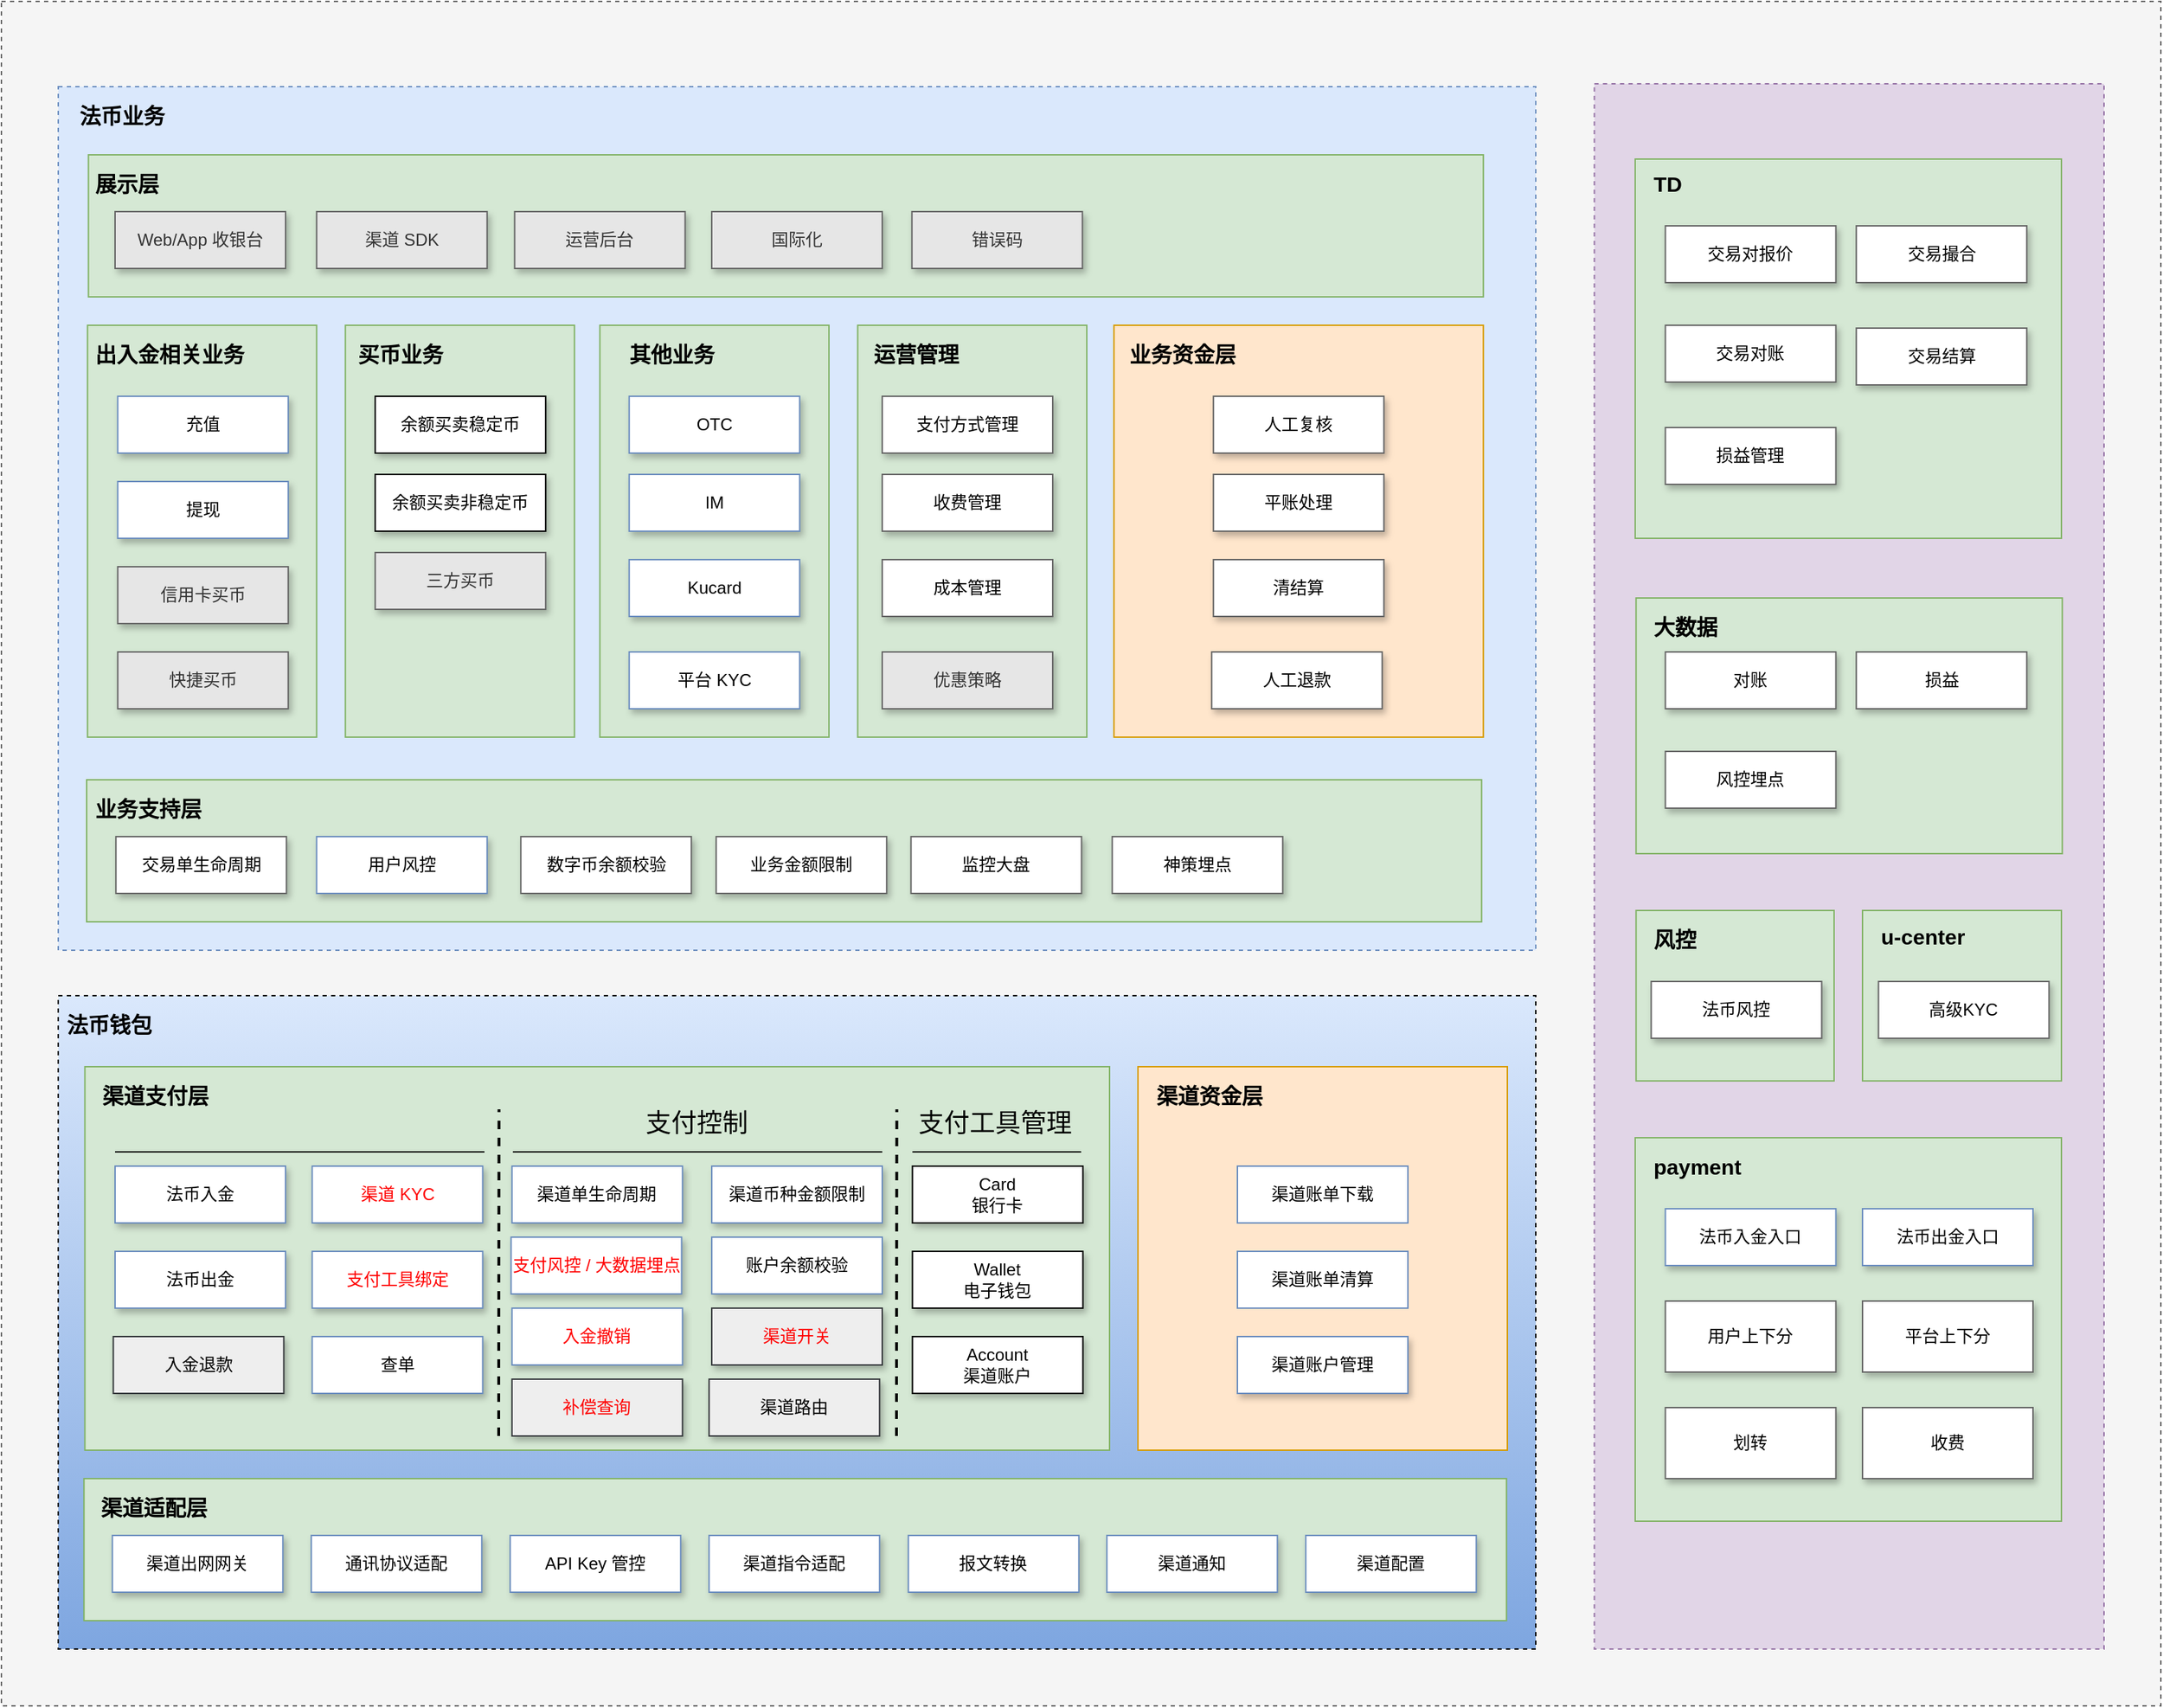 <mxfile version="20.3.7" type="github" pages="5">
  <diagram name="领域划分图 - 钱包" id="kpElmkjplSCEtDlpfAr3">
    <mxGraphModel dx="342" dy="964" grid="1" gridSize="10" guides="1" tooltips="1" connect="1" arrows="1" fold="1" page="0" pageScale="1" pageWidth="827" pageHeight="1169" math="0" shadow="0">
      <root>
        <mxCell id="Gea9302BPGgyh3ujzQc1-0" />
        <mxCell id="Gea9302BPGgyh3ujzQc1-1" parent="Gea9302BPGgyh3ujzQc1-0" />
        <mxCell id="fdmCcHjFpbDxC5ZdNxV9-0" value="" style="rounded=0;whiteSpace=wrap;html=1;fontSize=15;fillColor=#f5f5f5;align=left;dashed=1;strokeColor=#666666;fontColor=#333333;" vertex="1" parent="Gea9302BPGgyh3ujzQc1-1">
          <mxGeometry x="2600" y="1040" width="1520" height="1200" as="geometry" />
        </mxCell>
        <mxCell id="AvC_r1n8f7QDRjiWuiMF-26" value="" style="rounded=0;whiteSpace=wrap;html=1;align=left;dashed=1;strokeColor=#9673a6;fillColor=#e1d5e7;" vertex="1" parent="Gea9302BPGgyh3ujzQc1-1">
          <mxGeometry x="3721.25" y="1098" width="358.75" height="1102" as="geometry" />
        </mxCell>
        <mxCell id="AvC_r1n8f7QDRjiWuiMF-32" value="" style="rounded=0;whiteSpace=wrap;html=1;align=center;fillColor=#d5e8d4;strokeColor=#82b366;" vertex="1" parent="Gea9302BPGgyh3ujzQc1-1">
          <mxGeometry x="3750" y="1840" width="300" height="270" as="geometry" />
        </mxCell>
        <mxCell id="AvC_r1n8f7QDRjiWuiMF-31" value="" style="rounded=0;whiteSpace=wrap;html=1;align=center;fillColor=#d5e8d4;strokeColor=#82b366;" vertex="1" parent="Gea9302BPGgyh3ujzQc1-1">
          <mxGeometry x="3750.63" y="1680" width="139.37" height="120" as="geometry" />
        </mxCell>
        <mxCell id="AvC_r1n8f7QDRjiWuiMF-29" value="" style="rounded=0;whiteSpace=wrap;html=1;align=center;fillColor=#d5e8d4;strokeColor=#82b366;" vertex="1" parent="Gea9302BPGgyh3ujzQc1-1">
          <mxGeometry x="3750.62" y="1460" width="300" height="180" as="geometry" />
        </mxCell>
        <mxCell id="AvC_r1n8f7QDRjiWuiMF-27" value="" style="rounded=0;whiteSpace=wrap;html=1;align=center;fillColor=#d5e8d4;strokeColor=#82b366;" vertex="1" parent="Gea9302BPGgyh3ujzQc1-1">
          <mxGeometry x="3750" y="1151" width="300" height="267" as="geometry" />
        </mxCell>
        <mxCell id="ekN4HTvC7qgi8837G3at-2" value="" style="rounded=0;whiteSpace=wrap;html=1;fontSize=15;fillColor=#dae8fc;align=left;dashed=1;strokeColor=#6c8ebf;" vertex="1" parent="Gea9302BPGgyh3ujzQc1-1">
          <mxGeometry x="2640" y="1100" width="1040" height="608" as="geometry" />
        </mxCell>
        <mxCell id="AvC_r1n8f7QDRjiWuiMF-20" value="" style="rounded=0;whiteSpace=wrap;html=1;align=center;fillColor=#ffe6cc;strokeColor=#d79b00;" vertex="1" parent="Gea9302BPGgyh3ujzQc1-1">
          <mxGeometry x="3383.12" y="1268" width="260" height="290" as="geometry" />
        </mxCell>
        <mxCell id="AvC_r1n8f7QDRjiWuiMF-21" value="" style="rounded=0;whiteSpace=wrap;html=1;align=center;fillColor=#d5e8d4;strokeColor=#82b366;" vertex="1" parent="Gea9302BPGgyh3ujzQc1-1">
          <mxGeometry x="2661.25" y="1148" width="981.87" height="100" as="geometry" />
        </mxCell>
        <mxCell id="AvC_r1n8f7QDRjiWuiMF-16" value="" style="rounded=0;whiteSpace=wrap;html=1;align=center;fillColor=#d5e8d4;strokeColor=#82b366;" vertex="1" parent="Gea9302BPGgyh3ujzQc1-1">
          <mxGeometry x="2660" y="1588" width="981.87" height="100" as="geometry" />
        </mxCell>
        <mxCell id="AvC_r1n8f7QDRjiWuiMF-14" value="" style="rounded=0;whiteSpace=wrap;html=1;align=center;fillColor=#d5e8d4;strokeColor=#82b366;" vertex="1" parent="Gea9302BPGgyh3ujzQc1-1">
          <mxGeometry x="3202.73" y="1268" width="161.24" height="290" as="geometry" />
        </mxCell>
        <mxCell id="AvC_r1n8f7QDRjiWuiMF-12" value="" style="rounded=0;whiteSpace=wrap;html=1;align=center;fillColor=#d5e8d4;strokeColor=#82b366;" vertex="1" parent="Gea9302BPGgyh3ujzQc1-1">
          <mxGeometry x="3021.24" y="1268" width="161.24" height="290" as="geometry" />
        </mxCell>
        <mxCell id="AvC_r1n8f7QDRjiWuiMF-6" value="" style="rounded=0;whiteSpace=wrap;html=1;align=center;fillColor=#d5e8d4;strokeColor=#82b366;" vertex="1" parent="Gea9302BPGgyh3ujzQc1-1">
          <mxGeometry x="2842.12" y="1268" width="161.24" height="290" as="geometry" />
        </mxCell>
        <mxCell id="AvC_r1n8f7QDRjiWuiMF-4" value="" style="rounded=0;whiteSpace=wrap;html=1;align=center;fillColor=#d5e8d4;strokeColor=#82b366;" vertex="1" parent="Gea9302BPGgyh3ujzQc1-1">
          <mxGeometry x="2660.62" y="1268" width="161.24" height="290" as="geometry" />
        </mxCell>
        <mxCell id="M3Y2o28_7YV7-5Rsg_cE-145" value="" style="rounded=0;whiteSpace=wrap;html=1;fontSize=15;fillColor=#dae8fc;gradientColor=#7ea6e0;align=left;dashed=1;" vertex="1" parent="Gea9302BPGgyh3ujzQc1-1">
          <mxGeometry x="2640" y="1740" width="1040" height="460" as="geometry" />
        </mxCell>
        <mxCell id="LifH1qKOzI14TY27HlLl-14" value="" style="rounded=0;whiteSpace=wrap;html=1;align=center;fillColor=#ffe6cc;strokeColor=#d79b00;" vertex="1" parent="Gea9302BPGgyh3ujzQc1-1">
          <mxGeometry x="3400" y="1790" width="260" height="270" as="geometry" />
        </mxCell>
        <mxCell id="M3Y2o28_7YV7-5Rsg_cE-147" value="" style="rounded=0;whiteSpace=wrap;html=1;align=center;fillColor=#d5e8d4;strokeColor=#82b366;" vertex="1" parent="Gea9302BPGgyh3ujzQc1-1">
          <mxGeometry x="2658.75" y="1790" width="721.25" height="270" as="geometry" />
        </mxCell>
        <mxCell id="M3Y2o28_7YV7-5Rsg_cE-148" value="Card&lt;br&gt;银行卡" style="rounded=0;whiteSpace=wrap;html=1;shadow=1;" vertex="1" parent="Gea9302BPGgyh3ujzQc1-1">
          <mxGeometry x="3241.25" y="1860" width="120" height="40" as="geometry" />
        </mxCell>
        <mxCell id="M3Y2o28_7YV7-5Rsg_cE-149" value="Wallet&lt;br&gt;电子钱包" style="rounded=0;whiteSpace=wrap;html=1;shadow=1;" vertex="1" parent="Gea9302BPGgyh3ujzQc1-1">
          <mxGeometry x="3241.25" y="1920" width="120" height="40" as="geometry" />
        </mxCell>
        <mxCell id="M3Y2o28_7YV7-5Rsg_cE-158" value="" style="rounded=0;whiteSpace=wrap;html=1;fillColor=#d5e8d4;strokeColor=#82b366;" vertex="1" parent="Gea9302BPGgyh3ujzQc1-1">
          <mxGeometry x="2658.13" y="2080" width="1001.25" height="100" as="geometry" />
        </mxCell>
        <mxCell id="M3Y2o28_7YV7-5Rsg_cE-160" value="渠道支付层" style="text;html=1;strokeColor=none;fillColor=none;align=left;verticalAlign=middle;whiteSpace=wrap;rounded=0;fontSize=15;fontStyle=1" vertex="1" parent="Gea9302BPGgyh3ujzQc1-1">
          <mxGeometry x="2668.75" y="1800" width="80" height="20" as="geometry" />
        </mxCell>
        <mxCell id="M3Y2o28_7YV7-5Rsg_cE-167" value="&lt;b style=&quot;font-size: 12px ; text-align: center&quot;&gt;&lt;font style=&quot;font-size: 15px&quot;&gt;渠道适配层&lt;/font&gt;&lt;/b&gt;" style="text;html=1;strokeColor=none;fillColor=none;align=left;verticalAlign=middle;whiteSpace=wrap;rounded=0;fontSize=15;fontStyle=1" vertex="1" parent="Gea9302BPGgyh3ujzQc1-1">
          <mxGeometry x="2668.13" y="2090" width="116.25" height="20" as="geometry" />
        </mxCell>
        <mxCell id="M3Y2o28_7YV7-5Rsg_cE-168" value="渠道路由" style="rounded=0;whiteSpace=wrap;html=1;fillColor=#eeeeee;strokeColor=#36393d;shadow=1;" vertex="1" parent="Gea9302BPGgyh3ujzQc1-1">
          <mxGeometry x="3098.13" y="2010" width="120" height="40" as="geometry" />
        </mxCell>
        <mxCell id="M3Y2o28_7YV7-5Rsg_cE-169" value="渠道配置" style="rounded=0;whiteSpace=wrap;html=1;fillColor=#FFFFFF;strokeColor=#6c8ebf;shadow=1;" vertex="1" parent="Gea9302BPGgyh3ujzQc1-1">
          <mxGeometry x="3518.13" y="2120" width="120" height="40" as="geometry" />
        </mxCell>
        <mxCell id="M3Y2o28_7YV7-5Rsg_cE-170" value="通讯协议适配" style="rounded=0;whiteSpace=wrap;html=1;fillColor=#FFFFFF;strokeColor=#6c8ebf;shadow=1;" vertex="1" parent="Gea9302BPGgyh3ujzQc1-1">
          <mxGeometry x="2818.13" y="2120" width="120" height="40" as="geometry" />
        </mxCell>
        <mxCell id="M3Y2o28_7YV7-5Rsg_cE-171" value="报文转换" style="rounded=0;whiteSpace=wrap;html=1;fillColor=#FFFFFF;strokeColor=#6c8ebf;shadow=1;" vertex="1" parent="Gea9302BPGgyh3ujzQc1-1">
          <mxGeometry x="3238.38" y="2120" width="120" height="40" as="geometry" />
        </mxCell>
        <mxCell id="M3Y2o28_7YV7-5Rsg_cE-172" value="渠道账单清算" style="rounded=0;whiteSpace=wrap;html=1;fillColor=#FFFFFF;strokeColor=#6c8ebf;" vertex="1" parent="Gea9302BPGgyh3ujzQc1-1">
          <mxGeometry x="3470" y="1920" width="120" height="40" as="geometry" />
        </mxCell>
        <mxCell id="M3Y2o28_7YV7-5Rsg_cE-173" value="&lt;font style=&quot;font-size: 15px&quot;&gt;法币钱包&lt;/font&gt;" style="text;html=1;strokeColor=none;fillColor=none;align=left;verticalAlign=middle;whiteSpace=wrap;rounded=0;fontSize=15;fontStyle=1" vertex="1" parent="Gea9302BPGgyh3ujzQc1-1">
          <mxGeometry x="2643.75" y="1750" width="130" height="20" as="geometry" />
        </mxCell>
        <mxCell id="M3Y2o28_7YV7-5Rsg_cE-177" value="渠道单生命周期" style="rounded=0;whiteSpace=wrap;html=1;fillColor=#FFFFFF;strokeColor=#6c8ebf;shadow=1;" vertex="1" parent="Gea9302BPGgyh3ujzQc1-1">
          <mxGeometry x="2959.38" y="1860" width="120" height="40" as="geometry" />
        </mxCell>
        <mxCell id="M3Y2o28_7YV7-5Rsg_cE-181" value="渠道指令适配" style="rounded=0;whiteSpace=wrap;html=1;fillColor=#FFFFFF;strokeColor=#6c8ebf;shadow=1;" vertex="1" parent="Gea9302BPGgyh3ujzQc1-1">
          <mxGeometry x="3098.13" y="2120" width="120" height="40" as="geometry" />
        </mxCell>
        <mxCell id="M3Y2o28_7YV7-5Rsg_cE-182" value="渠道通知" style="rounded=0;whiteSpace=wrap;html=1;fillColor=#FFFFFF;strokeColor=#6c8ebf;shadow=1;" vertex="1" parent="Gea9302BPGgyh3ujzQc1-1">
          <mxGeometry x="3378.13" y="2120" width="120" height="40" as="geometry" />
        </mxCell>
        <mxCell id="M3Y2o28_7YV7-5Rsg_cE-183" value="支付风控 / 大数据埋点" style="rounded=0;whiteSpace=wrap;html=1;fillColor=#FFFFFF;strokeColor=#6c8ebf;shadow=1;fontColor=#FF0000;" vertex="1" parent="Gea9302BPGgyh3ujzQc1-1">
          <mxGeometry x="2958.75" y="1910" width="120" height="40" as="geometry" />
        </mxCell>
        <mxCell id="M3Y2o28_7YV7-5Rsg_cE-184" value="API Key 管控" style="rounded=0;whiteSpace=wrap;html=1;fillColor=#FFFFFF;strokeColor=#6c8ebf;shadow=1;" vertex="1" parent="Gea9302BPGgyh3ujzQc1-1">
          <mxGeometry x="2958.13" y="2120" width="120" height="40" as="geometry" />
        </mxCell>
        <mxCell id="M3Y2o28_7YV7-5Rsg_cE-185" value="支付工具绑定" style="rounded=0;whiteSpace=wrap;html=1;fillColor=#FFFFFF;strokeColor=#6c8ebf;shadow=1;fontColor=#FF0000;" vertex="1" parent="Gea9302BPGgyh3ujzQc1-1">
          <mxGeometry x="2818.75" y="1920" width="120" height="40" as="geometry" />
        </mxCell>
        <mxCell id="M3Y2o28_7YV7-5Rsg_cE-187" value="法币入金" style="rounded=0;whiteSpace=wrap;html=1;fillColor=#FFFFFF;strokeColor=#6c8ebf;shadow=1;" vertex="1" parent="Gea9302BPGgyh3ujzQc1-1">
          <mxGeometry x="2680" y="1860" width="120" height="40" as="geometry" />
        </mxCell>
        <mxCell id="ekN4HTvC7qgi8837G3at-1" value="查单" style="rounded=0;whiteSpace=wrap;html=1;fillColor=#FFFFFF;strokeColor=#6c8ebf;shadow=1;" vertex="1" parent="Gea9302BPGgyh3ujzQc1-1">
          <mxGeometry x="2818.75" y="1980" width="120" height="40" as="geometry" />
        </mxCell>
        <mxCell id="ekN4HTvC7qgi8837G3at-10" value="三方买币" style="rounded=0;whiteSpace=wrap;html=1;fillColor=#E6E6E6;strokeColor=#666666;fontColor=#333333;shadow=1;" vertex="1" parent="Gea9302BPGgyh3ujzQc1-1">
          <mxGeometry x="2863.11" y="1428" width="120" height="40" as="geometry" />
        </mxCell>
        <mxCell id="ekN4HTvC7qgi8837G3at-13" value="&lt;span style=&quot;color: rgb(0 , 0 , 0)&quot;&gt;交易单生命周期&lt;br&gt;&lt;/span&gt;" style="rounded=0;whiteSpace=wrap;html=1;fillColor=#FFFFFF;strokeColor=#666666;fontColor=#333333;shadow=1;" vertex="1" parent="Gea9302BPGgyh3ujzQc1-1">
          <mxGeometry x="2680.62" y="1628" width="120" height="40" as="geometry" />
        </mxCell>
        <mxCell id="ekN4HTvC7qgi8837G3at-20" value="运营后台" style="rounded=0;whiteSpace=wrap;html=1;fillColor=#E6E6E6;strokeColor=#666666;fontColor=#333333;shadow=1;" vertex="1" parent="Gea9302BPGgyh3ujzQc1-1">
          <mxGeometry x="2961.25" y="1188" width="120" height="40" as="geometry" />
        </mxCell>
        <mxCell id="ekN4HTvC7qgi8837G3at-21" value="优惠策略" style="rounded=0;whiteSpace=wrap;html=1;fillColor=#E6E6E6;strokeColor=#666666;fontColor=#333333;shadow=1;" vertex="1" parent="Gea9302BPGgyh3ujzQc1-1">
          <mxGeometry x="3219.99" y="1498" width="120" height="40" as="geometry" />
        </mxCell>
        <mxCell id="ekN4HTvC7qgi8837G3at-32" value="余额买卖稳定币" style="rounded=0;whiteSpace=wrap;html=1;shadow=1;" vertex="1" parent="Gea9302BPGgyh3ujzQc1-1">
          <mxGeometry x="2863.11" y="1318" width="120" height="40" as="geometry" />
        </mxCell>
        <mxCell id="Tj99lrJm89jDQ7NMqn5F-1" value="用户风控" style="rounded=0;whiteSpace=wrap;html=1;fillColor=#FFFFFF;strokeColor=#6c8ebf;shadow=1;" vertex="1" parent="Gea9302BPGgyh3ujzQc1-1">
          <mxGeometry x="2821.86" y="1628" width="120" height="40" as="geometry" />
        </mxCell>
        <mxCell id="kJ7ffrZi5NLa6cKx87HH-0" value="&lt;span style=&quot;color: rgb(0 , 0 , 0)&quot;&gt;支付方式管理&lt;br&gt;&lt;/span&gt;" style="rounded=0;whiteSpace=wrap;html=1;fillColor=#FFFFFF;strokeColor=#666666;fontColor=#333333;shadow=1;" vertex="1" parent="Gea9302BPGgyh3ujzQc1-1">
          <mxGeometry x="3219.99" y="1318" width="120" height="40" as="geometry" />
        </mxCell>
        <mxCell id="kJ7ffrZi5NLa6cKx87HH-1" value="&lt;span style=&quot;color: rgb(0 , 0 , 0)&quot;&gt;收费管理&lt;br&gt;&lt;/span&gt;" style="rounded=0;whiteSpace=wrap;html=1;fillColor=#FFFFFF;strokeColor=#666666;fontColor=#333333;shadow=1;" vertex="1" parent="Gea9302BPGgyh3ujzQc1-1">
          <mxGeometry x="3219.99" y="1373" width="120" height="40" as="geometry" />
        </mxCell>
        <mxCell id="YNbsU2G_o97B--A7_g1g-0" value="入金退款" style="rounded=0;whiteSpace=wrap;html=1;fillColor=#eeeeee;strokeColor=#36393d;shadow=1;" vertex="1" parent="Gea9302BPGgyh3ujzQc1-1">
          <mxGeometry x="2678.75" y="1980" width="120" height="40" as="geometry" />
        </mxCell>
        <mxCell id="YNbsU2G_o97B--A7_g1g-1" value="充值" style="rounded=0;whiteSpace=wrap;html=1;fillColor=#FFFFFF;strokeColor=#6c8ebf;shadow=1;" vertex="1" parent="Gea9302BPGgyh3ujzQc1-1">
          <mxGeometry x="2681.86" y="1318" width="120" height="40" as="geometry" />
        </mxCell>
        <mxCell id="YNbsU2G_o97B--A7_g1g-6" value="信用卡买币" style="rounded=0;whiteSpace=wrap;html=1;fillColor=#E6E6E6;strokeColor=#666666;fontColor=#333333;shadow=1;" vertex="1" parent="Gea9302BPGgyh3ujzQc1-1">
          <mxGeometry x="2681.86" y="1438" width="120" height="40" as="geometry" />
        </mxCell>
        <mxCell id="hevAK18xgsjKByiODE5a-0" value="渠道账户管理" style="rounded=0;whiteSpace=wrap;html=1;fillColor=#FFFFFF;strokeColor=#6c8ebf;shadow=1;" vertex="1" parent="Gea9302BPGgyh3ujzQc1-1">
          <mxGeometry x="3470" y="1980" width="120" height="40" as="geometry" />
        </mxCell>
        <mxCell id="4FCr0jxLQ_nDCWK2jgBy-0" value="渠道开关" style="rounded=0;whiteSpace=wrap;html=1;fillColor=#eeeeee;strokeColor=#36393d;shadow=1;fontColor=#FF0000;" vertex="1" parent="Gea9302BPGgyh3ujzQc1-1">
          <mxGeometry x="3100" y="1960" width="120" height="40" as="geometry" />
        </mxCell>
        <mxCell id="4FCr0jxLQ_nDCWK2jgBy-1" value="账户余额校验" style="rounded=0;whiteSpace=wrap;html=1;fillColor=#FFFFFF;strokeColor=#6c8ebf;shadow=1;" vertex="1" parent="Gea9302BPGgyh3ujzQc1-1">
          <mxGeometry x="3100" y="1910" width="120" height="40" as="geometry" />
        </mxCell>
        <mxCell id="4FCr0jxLQ_nDCWK2jgBy-2" value="&lt;span style=&quot;color: rgb(0 , 0 , 0)&quot;&gt;业务金额限制&lt;br&gt;&lt;/span&gt;" style="rounded=0;whiteSpace=wrap;html=1;fillColor=#FFFFFF;strokeColor=#666666;fontColor=#333333;shadow=1;" vertex="1" parent="Gea9302BPGgyh3ujzQc1-1">
          <mxGeometry x="3103.12" y="1628" width="120" height="40" as="geometry" />
        </mxCell>
        <mxCell id="4FCr0jxLQ_nDCWK2jgBy-4" value="&lt;span style=&quot;color: rgb(0 , 0 , 0)&quot;&gt;数字币余额校验&lt;br&gt;&lt;/span&gt;" style="rounded=0;whiteSpace=wrap;html=1;fillColor=#FFFFFF;strokeColor=#666666;fontColor=#333333;shadow=1;" vertex="1" parent="Gea9302BPGgyh3ujzQc1-1">
          <mxGeometry x="2965.62" y="1628" width="120" height="40" as="geometry" />
        </mxCell>
        <mxCell id="PCHN8WWM0pY4iBroSiST-0" value="渠道出网网关" style="rounded=0;whiteSpace=wrap;html=1;fillColor=#FFFFFF;strokeColor=#6c8ebf;shadow=1;" vertex="1" parent="Gea9302BPGgyh3ujzQc1-1">
          <mxGeometry x="2678.13" y="2120" width="120" height="40" as="geometry" />
        </mxCell>
        <mxCell id="PCHN8WWM0pY4iBroSiST-2" value="法币出金" style="rounded=0;whiteSpace=wrap;html=1;fillColor=#FFFFFF;strokeColor=#6c8ebf;shadow=1;" vertex="1" parent="Gea9302BPGgyh3ujzQc1-1">
          <mxGeometry x="2680" y="1920" width="120" height="40" as="geometry" />
        </mxCell>
        <mxCell id="PCHN8WWM0pY4iBroSiST-3" value="入金撤销" style="rounded=0;whiteSpace=wrap;html=1;fillColor=#FFFFFF;strokeColor=#6c8ebf;shadow=1;fontColor=#FF0000;" vertex="1" parent="Gea9302BPGgyh3ujzQc1-1">
          <mxGeometry x="2959.38" y="1960" width="120" height="40" as="geometry" />
        </mxCell>
        <mxCell id="PCHN8WWM0pY4iBroSiST-4" value="平台 KYC" style="rounded=0;whiteSpace=wrap;html=1;fillColor=#FFFFFF;strokeColor=#6c8ebf;shadow=1;" vertex="1" parent="Gea9302BPGgyh3ujzQc1-1">
          <mxGeometry x="3041.86" y="1498" width="120" height="40" as="geometry" />
        </mxCell>
        <mxCell id="PCHN8WWM0pY4iBroSiST-5" value="Account&lt;br&gt;渠道账户" style="rounded=0;whiteSpace=wrap;html=1;shadow=1;" vertex="1" parent="Gea9302BPGgyh3ujzQc1-1">
          <mxGeometry x="3241.25" y="1980" width="120" height="40" as="geometry" />
        </mxCell>
        <mxCell id="PCHN8WWM0pY4iBroSiST-6" value="渠道账单下载" style="rounded=0;whiteSpace=wrap;html=1;fillColor=#FFFFFF;strokeColor=#6c8ebf;" vertex="1" parent="Gea9302BPGgyh3ujzQc1-1">
          <mxGeometry x="3470" y="1860" width="120" height="40" as="geometry" />
        </mxCell>
        <mxCell id="LifH1qKOzI14TY27HlLl-0" value="" style="endArrow=none;html=1;rounded=0;shadow=0;sketch=0;fontSize=16;endSize=6;strokeWidth=2;dashed=1;fontFamily=Courier New;fontColor=#000000;fontStyle=1;" edge="1" parent="Gea9302BPGgyh3ujzQc1-1">
          <mxGeometry width="50" height="50" relative="1" as="geometry">
            <mxPoint x="2950" y="2050" as="sourcePoint" />
            <mxPoint x="2950.25" y="1820" as="targetPoint" />
          </mxGeometry>
        </mxCell>
        <mxCell id="LifH1qKOzI14TY27HlLl-3" value="" style="endArrow=none;html=1;rounded=0;" edge="1" parent="Gea9302BPGgyh3ujzQc1-1">
          <mxGeometry width="50" height="50" relative="1" as="geometry">
            <mxPoint x="2680" y="1850" as="sourcePoint" />
            <mxPoint x="2940" y="1850" as="targetPoint" />
          </mxGeometry>
        </mxCell>
        <mxCell id="LifH1qKOzI14TY27HlLl-5" value="补偿查询" style="rounded=0;whiteSpace=wrap;html=1;fillColor=#eeeeee;strokeColor=#36393d;shadow=1;fontColor=#FF0000;" vertex="1" parent="Gea9302BPGgyh3ujzQc1-1">
          <mxGeometry x="2959.38" y="2010" width="120" height="40" as="geometry" />
        </mxCell>
        <mxCell id="LifH1qKOzI14TY27HlLl-9" value="支付控制" style="edgeLabel;html=1;align=center;verticalAlign=middle;resizable=0;points=[];labelBackgroundColor=none;fontSize=18;" vertex="1" connectable="0" parent="Gea9302BPGgyh3ujzQc1-1">
          <mxGeometry x="3089.182" y="1830" as="geometry" />
        </mxCell>
        <mxCell id="LifH1qKOzI14TY27HlLl-10" value="" style="endArrow=none;html=1;rounded=0;" edge="1" parent="Gea9302BPGgyh3ujzQc1-1">
          <mxGeometry width="50" height="50" relative="1" as="geometry">
            <mxPoint x="2960" y="1850" as="sourcePoint" />
            <mxPoint x="3220" y="1850" as="targetPoint" />
          </mxGeometry>
        </mxCell>
        <mxCell id="LifH1qKOzI14TY27HlLl-11" value="" style="endArrow=none;html=1;rounded=0;shadow=0;sketch=0;fontSize=16;endSize=6;strokeWidth=2;dashed=1;fontFamily=Courier New;fontColor=#000000;fontStyle=1;" edge="1" parent="Gea9302BPGgyh3ujzQc1-1">
          <mxGeometry width="50" height="50" relative="1" as="geometry">
            <mxPoint x="3230" y="2050" as="sourcePoint" />
            <mxPoint x="3230.25" y="1820" as="targetPoint" />
          </mxGeometry>
        </mxCell>
        <mxCell id="LifH1qKOzI14TY27HlLl-12" value="支付工具管理" style="edgeLabel;html=1;align=center;verticalAlign=middle;resizable=0;points=[];labelBackgroundColor=none;fontSize=18;" vertex="1" connectable="0" parent="Gea9302BPGgyh3ujzQc1-1">
          <mxGeometry x="3299.002" y="1830" as="geometry" />
        </mxCell>
        <mxCell id="LifH1qKOzI14TY27HlLl-13" value="" style="endArrow=none;html=1;rounded=0;" edge="1" parent="Gea9302BPGgyh3ujzQc1-1">
          <mxGeometry width="50" height="50" relative="1" as="geometry">
            <mxPoint x="3241.25" y="1850" as="sourcePoint" />
            <mxPoint x="3360" y="1850" as="targetPoint" />
          </mxGeometry>
        </mxCell>
        <mxCell id="M3Y2o28_7YV7-5Rsg_cE-186" value="渠道 KYC" style="rounded=0;whiteSpace=wrap;html=1;fillColor=#FFFFFF;strokeColor=#6c8ebf;shadow=1;fontColor=#FF0000;" vertex="1" parent="Gea9302BPGgyh3ujzQc1-1">
          <mxGeometry x="2818.75" y="1860" width="120" height="40" as="geometry" />
        </mxCell>
        <mxCell id="LifH1qKOzI14TY27HlLl-15" value="渠道币种金额限制" style="rounded=0;whiteSpace=wrap;html=1;fillColor=#FFFFFF;strokeColor=#6c8ebf;shadow=1;" vertex="1" parent="Gea9302BPGgyh3ujzQc1-1">
          <mxGeometry x="3100" y="1860" width="120" height="40" as="geometry" />
        </mxCell>
        <mxCell id="LifH1qKOzI14TY27HlLl-16" value="渠道资金层" style="text;html=1;strokeColor=none;fillColor=none;align=left;verticalAlign=middle;whiteSpace=wrap;rounded=0;fontSize=15;fontStyle=1" vertex="1" parent="Gea9302BPGgyh3ujzQc1-1">
          <mxGeometry x="3411.25" y="1800" width="80" height="20" as="geometry" />
        </mxCell>
        <mxCell id="LifH1qKOzI14TY27HlLl-18" value="快捷买币" style="rounded=0;whiteSpace=wrap;html=1;fillColor=#E6E6E6;strokeColor=#666666;fontColor=#333333;shadow=1;" vertex="1" parent="Gea9302BPGgyh3ujzQc1-1">
          <mxGeometry x="2681.86" y="1498" width="120" height="40" as="geometry" />
        </mxCell>
        <mxCell id="LifH1qKOzI14TY27HlLl-19" value="提现" style="rounded=0;whiteSpace=wrap;html=1;fillColor=#FFFFFF;strokeColor=#6c8ebf;shadow=1;" vertex="1" parent="Gea9302BPGgyh3ujzQc1-1">
          <mxGeometry x="2681.86" y="1378" width="120" height="40" as="geometry" />
        </mxCell>
        <mxCell id="LifH1qKOzI14TY27HlLl-20" value="余额买卖非稳定币" style="rounded=0;whiteSpace=wrap;html=1;shadow=1;" vertex="1" parent="Gea9302BPGgyh3ujzQc1-1">
          <mxGeometry x="2863.11" y="1373" width="120" height="40" as="geometry" />
        </mxCell>
        <mxCell id="LifH1qKOzI14TY27HlLl-21" value="&lt;span style=&quot;color: rgb(0 , 0 , 0)&quot;&gt;清结算&lt;br&gt;&lt;/span&gt;" style="rounded=0;whiteSpace=wrap;html=1;fillColor=#FFFFFF;strokeColor=#666666;fontColor=#333333;shadow=1;" vertex="1" parent="Gea9302BPGgyh3ujzQc1-1">
          <mxGeometry x="3453.12" y="1433" width="120" height="40" as="geometry" />
        </mxCell>
        <mxCell id="LifH1qKOzI14TY27HlLl-22" value="&lt;span style=&quot;color: rgb(0 , 0 , 0)&quot;&gt;人工复核&lt;br&gt;&lt;/span&gt;" style="rounded=0;whiteSpace=wrap;html=1;fillColor=#FFFFFF;strokeColor=#666666;fontColor=#333333;shadow=1;" vertex="1" parent="Gea9302BPGgyh3ujzQc1-1">
          <mxGeometry x="3453.12" y="1318" width="120" height="40" as="geometry" />
        </mxCell>
        <mxCell id="LifH1qKOzI14TY27HlLl-23" value="&lt;span style=&quot;color: rgb(0 , 0 , 0)&quot;&gt;平账处理&lt;br&gt;&lt;/span&gt;" style="rounded=0;whiteSpace=wrap;html=1;fillColor=#FFFFFF;strokeColor=#666666;fontColor=#333333;shadow=1;" vertex="1" parent="Gea9302BPGgyh3ujzQc1-1">
          <mxGeometry x="3453.12" y="1373" width="120" height="40" as="geometry" />
        </mxCell>
        <mxCell id="LifH1qKOzI14TY27HlLl-24" value="&lt;span style=&quot;color: rgb(0 , 0 , 0)&quot;&gt;成本管理&lt;br&gt;&lt;/span&gt;" style="rounded=0;whiteSpace=wrap;html=1;fillColor=#FFFFFF;strokeColor=#666666;fontColor=#333333;shadow=1;" vertex="1" parent="Gea9302BPGgyh3ujzQc1-1">
          <mxGeometry x="3219.99" y="1433" width="120" height="40" as="geometry" />
        </mxCell>
        <mxCell id="LifH1qKOzI14TY27HlLl-25" value="&lt;span style=&quot;color: rgb(0 , 0 , 0)&quot;&gt;人工退款&lt;br&gt;&lt;/span&gt;" style="rounded=0;whiteSpace=wrap;html=1;fillColor=#FFFFFF;strokeColor=#666666;fontColor=#333333;shadow=1;" vertex="1" parent="Gea9302BPGgyh3ujzQc1-1">
          <mxGeometry x="3451.87" y="1498" width="120" height="40" as="geometry" />
        </mxCell>
        <mxCell id="LifH1qKOzI14TY27HlLl-26" value="&lt;span style=&quot;color: rgb(0 , 0 , 0)&quot;&gt;对账&lt;br&gt;&lt;/span&gt;" style="rounded=0;whiteSpace=wrap;html=1;fillColor=#FFFFFF;strokeColor=#666666;fontColor=#333333;shadow=1;" vertex="1" parent="Gea9302BPGgyh3ujzQc1-1">
          <mxGeometry x="3771.25" y="1498" width="120" height="40" as="geometry" />
        </mxCell>
        <mxCell id="LifH1qKOzI14TY27HlLl-27" value="&lt;span style=&quot;color: rgb(0 , 0 , 0)&quot;&gt;风控埋点&lt;br&gt;&lt;/span&gt;" style="rounded=0;whiteSpace=wrap;html=1;fillColor=#FFFFFF;strokeColor=#666666;fontColor=#333333;shadow=1;" vertex="1" parent="Gea9302BPGgyh3ujzQc1-1">
          <mxGeometry x="3771.25" y="1568" width="120" height="40" as="geometry" />
        </mxCell>
        <mxCell id="LifH1qKOzI14TY27HlLl-28" value="&lt;span style=&quot;color: rgb(0 , 0 , 0)&quot;&gt;神策埋点&lt;br&gt;&lt;/span&gt;" style="rounded=0;whiteSpace=wrap;html=1;fillColor=#FFFFFF;strokeColor=#666666;fontColor=#333333;shadow=1;" vertex="1" parent="Gea9302BPGgyh3ujzQc1-1">
          <mxGeometry x="3381.87" y="1628" width="120" height="40" as="geometry" />
        </mxCell>
        <mxCell id="LifH1qKOzI14TY27HlLl-29" value="&lt;span style=&quot;color: rgb(0 , 0 , 0)&quot;&gt;监控大盘&lt;br&gt;&lt;/span&gt;" style="rounded=0;whiteSpace=wrap;html=1;fillColor=#FFFFFF;strokeColor=#666666;fontColor=#333333;shadow=1;" vertex="1" parent="Gea9302BPGgyh3ujzQc1-1">
          <mxGeometry x="3240.25" y="1628" width="120" height="40" as="geometry" />
        </mxCell>
        <mxCell id="LifH1qKOzI14TY27HlLl-30" value="&lt;span style=&quot;color: rgb(0 , 0 , 0)&quot;&gt;损益&lt;br&gt;&lt;/span&gt;" style="rounded=0;whiteSpace=wrap;html=1;fillColor=#FFFFFF;strokeColor=#666666;fontColor=#333333;shadow=1;" vertex="1" parent="Gea9302BPGgyh3ujzQc1-1">
          <mxGeometry x="3905.63" y="1498" width="120" height="40" as="geometry" />
        </mxCell>
        <mxCell id="LifH1qKOzI14TY27HlLl-31" value="&lt;span style=&quot;color: rgb(0 , 0 , 0)&quot;&gt;用户上下分&lt;br&gt;&lt;/span&gt;" style="rounded=0;whiteSpace=wrap;html=1;fillColor=#FFFFFF;strokeColor=#666666;fontColor=#333333;shadow=1;" vertex="1" parent="Gea9302BPGgyh3ujzQc1-1">
          <mxGeometry x="3771.25" y="1955" width="120" height="50" as="geometry" />
        </mxCell>
        <mxCell id="LifH1qKOzI14TY27HlLl-32" value="&lt;span style=&quot;color: rgb(0 , 0 , 0)&quot;&gt;平台上下分&lt;br&gt;&lt;/span&gt;" style="rounded=0;whiteSpace=wrap;html=1;fillColor=#FFFFFF;strokeColor=#666666;fontColor=#333333;shadow=1;" vertex="1" parent="Gea9302BPGgyh3ujzQc1-1">
          <mxGeometry x="3910" y="1955" width="120" height="50" as="geometry" />
        </mxCell>
        <mxCell id="LifH1qKOzI14TY27HlLl-33" value="&lt;span style=&quot;color: rgb(0 , 0 , 0)&quot;&gt;划转&lt;br&gt;&lt;/span&gt;" style="rounded=0;whiteSpace=wrap;html=1;fillColor=#FFFFFF;strokeColor=#666666;fontColor=#333333;shadow=1;" vertex="1" parent="Gea9302BPGgyh3ujzQc1-1">
          <mxGeometry x="3771.25" y="2030" width="120" height="50" as="geometry" />
        </mxCell>
        <mxCell id="LifH1qKOzI14TY27HlLl-34" value="&lt;span style=&quot;color: rgb(0 , 0 , 0)&quot;&gt;收费&lt;br&gt;&lt;/span&gt;" style="rounded=0;whiteSpace=wrap;html=1;fillColor=#FFFFFF;strokeColor=#666666;fontColor=#333333;shadow=1;" vertex="1" parent="Gea9302BPGgyh3ujzQc1-1">
          <mxGeometry x="3910" y="2030" width="120" height="50" as="geometry" />
        </mxCell>
        <mxCell id="LifH1qKOzI14TY27HlLl-35" value="&lt;span style=&quot;color: rgb(0 , 0 , 0)&quot;&gt;交易对报价&lt;br&gt;&lt;/span&gt;" style="rounded=0;whiteSpace=wrap;html=1;fillColor=#FFFFFF;strokeColor=#666666;fontColor=#333333;shadow=1;" vertex="1" parent="Gea9302BPGgyh3ujzQc1-1">
          <mxGeometry x="3771.25" y="1198" width="120" height="40" as="geometry" />
        </mxCell>
        <mxCell id="LifH1qKOzI14TY27HlLl-36" value="&lt;span style=&quot;color: rgb(0 , 0 , 0)&quot;&gt;交易撮合&lt;br&gt;&lt;/span&gt;" style="rounded=0;whiteSpace=wrap;html=1;fillColor=#FFFFFF;strokeColor=#666666;fontColor=#333333;shadow=1;" vertex="1" parent="Gea9302BPGgyh3ujzQc1-1">
          <mxGeometry x="3905.63" y="1198" width="120" height="40" as="geometry" />
        </mxCell>
        <mxCell id="LifH1qKOzI14TY27HlLl-37" value="&lt;span style=&quot;color: rgb(0 , 0 , 0)&quot;&gt;损益管理&lt;br&gt;&lt;/span&gt;" style="rounded=0;whiteSpace=wrap;html=1;fillColor=#FFFFFF;strokeColor=#666666;fontColor=#333333;shadow=1;" vertex="1" parent="Gea9302BPGgyh3ujzQc1-1">
          <mxGeometry x="3771.25" y="1340" width="120" height="40" as="geometry" />
        </mxCell>
        <mxCell id="LifH1qKOzI14TY27HlLl-38" value="OTC" style="rounded=0;whiteSpace=wrap;html=1;fillColor=#FFFFFF;strokeColor=#6c8ebf;shadow=1;" vertex="1" parent="Gea9302BPGgyh3ujzQc1-1">
          <mxGeometry x="3041.86" y="1318" width="120" height="40" as="geometry" />
        </mxCell>
        <mxCell id="LifH1qKOzI14TY27HlLl-39" value="Kucard" style="rounded=0;whiteSpace=wrap;html=1;fillColor=#FFFFFF;strokeColor=#6c8ebf;shadow=1;" vertex="1" parent="Gea9302BPGgyh3ujzQc1-1">
          <mxGeometry x="3041.86" y="1433" width="120" height="40" as="geometry" />
        </mxCell>
        <mxCell id="LifH1qKOzI14TY27HlLl-40" value="&lt;span style=&quot;color: rgb(0 , 0 , 0)&quot;&gt;交易对账&lt;br&gt;&lt;/span&gt;" style="rounded=0;whiteSpace=wrap;html=1;fillColor=#FFFFFF;strokeColor=#666666;fontColor=#333333;shadow=1;" vertex="1" parent="Gea9302BPGgyh3ujzQc1-1">
          <mxGeometry x="3771.25" y="1268" width="120" height="40" as="geometry" />
        </mxCell>
        <mxCell id="LifH1qKOzI14TY27HlLl-41" value="&lt;span style=&quot;color: rgb(0 , 0 , 0)&quot;&gt;交易结算&lt;br&gt;&lt;/span&gt;" style="rounded=0;whiteSpace=wrap;html=1;fillColor=#FFFFFF;strokeColor=#666666;fontColor=#333333;shadow=1;" vertex="1" parent="Gea9302BPGgyh3ujzQc1-1">
          <mxGeometry x="3905.63" y="1270" width="120" height="40" as="geometry" />
        </mxCell>
        <mxCell id="LifH1qKOzI14TY27HlLl-42" value="法币入金入口" style="rounded=0;whiteSpace=wrap;html=1;fillColor=#FFFFFF;strokeColor=#6c8ebf;shadow=1;" vertex="1" parent="Gea9302BPGgyh3ujzQc1-1">
          <mxGeometry x="3771.25" y="1890" width="120" height="40" as="geometry" />
        </mxCell>
        <mxCell id="LifH1qKOzI14TY27HlLl-43" value="法币出金入口" style="rounded=0;whiteSpace=wrap;html=1;fillColor=#FFFFFF;strokeColor=#6c8ebf;shadow=1;" vertex="1" parent="Gea9302BPGgyh3ujzQc1-1">
          <mxGeometry x="3910" y="1890" width="120" height="40" as="geometry" />
        </mxCell>
        <mxCell id="gsapMtNHmi2ontwmMmEz-0" value="Web/App 收银台" style="rounded=0;whiteSpace=wrap;html=1;fillColor=#E6E6E6;strokeColor=#666666;fontColor=#333333;shadow=1;" vertex="1" parent="Gea9302BPGgyh3ujzQc1-1">
          <mxGeometry x="2680" y="1188" width="120" height="40" as="geometry" />
        </mxCell>
        <mxCell id="AvC_r1n8f7QDRjiWuiMF-0" value="国际化" style="rounded=0;whiteSpace=wrap;html=1;fillColor=#E6E6E6;strokeColor=#666666;fontColor=#333333;shadow=1;" vertex="1" parent="Gea9302BPGgyh3ujzQc1-1">
          <mxGeometry x="3099.99" y="1188" width="120" height="40" as="geometry" />
        </mxCell>
        <mxCell id="AvC_r1n8f7QDRjiWuiMF-1" value="错误码" style="rounded=0;whiteSpace=wrap;html=1;fillColor=#E6E6E6;strokeColor=#666666;fontColor=#333333;shadow=1;" vertex="1" parent="Gea9302BPGgyh3ujzQc1-1">
          <mxGeometry x="3240.87" y="1188" width="120" height="40" as="geometry" />
        </mxCell>
        <mxCell id="AvC_r1n8f7QDRjiWuiMF-3" value="渠道 SDK" style="rounded=0;whiteSpace=wrap;html=1;fillColor=#E6E6E6;strokeColor=#666666;fontColor=#333333;shadow=1;" vertex="1" parent="Gea9302BPGgyh3ujzQc1-1">
          <mxGeometry x="2821.86" y="1188" width="120" height="40" as="geometry" />
        </mxCell>
        <mxCell id="AvC_r1n8f7QDRjiWuiMF-5" value="&lt;font style=&quot;font-size: 15px&quot;&gt;出入金相关业务&lt;/font&gt;" style="text;html=1;strokeColor=none;fillColor=none;align=left;verticalAlign=middle;whiteSpace=wrap;rounded=0;fontSize=15;fontStyle=1" vertex="1" parent="Gea9302BPGgyh3ujzQc1-1">
          <mxGeometry x="2664.36" y="1278" width="111.25" height="20" as="geometry" />
        </mxCell>
        <mxCell id="AvC_r1n8f7QDRjiWuiMF-7" value="IM" style="rounded=0;whiteSpace=wrap;html=1;fillColor=#FFFFFF;strokeColor=#6c8ebf;shadow=1;" vertex="1" parent="Gea9302BPGgyh3ujzQc1-1">
          <mxGeometry x="3041.86" y="1373" width="120" height="40" as="geometry" />
        </mxCell>
        <mxCell id="AvC_r1n8f7QDRjiWuiMF-8" value="买币业务" style="text;html=1;strokeColor=none;fillColor=none;align=left;verticalAlign=middle;whiteSpace=wrap;rounded=0;fontSize=15;fontStyle=1" vertex="1" parent="Gea9302BPGgyh3ujzQc1-1">
          <mxGeometry x="2849.36" y="1278" width="111.25" height="20" as="geometry" />
        </mxCell>
        <mxCell id="AvC_r1n8f7QDRjiWuiMF-13" value="其他业务" style="text;html=1;strokeColor=none;fillColor=none;align=left;verticalAlign=middle;whiteSpace=wrap;rounded=0;fontSize=15;fontStyle=1" vertex="1" parent="Gea9302BPGgyh3ujzQc1-1">
          <mxGeometry x="3039.79" y="1278" width="111.25" height="20" as="geometry" />
        </mxCell>
        <mxCell id="AvC_r1n8f7QDRjiWuiMF-15" value="运营管理" style="text;html=1;strokeColor=none;fillColor=none;align=left;verticalAlign=middle;whiteSpace=wrap;rounded=0;fontSize=15;fontStyle=1" vertex="1" parent="Gea9302BPGgyh3ujzQc1-1">
          <mxGeometry x="3211.86" y="1278" width="111.25" height="20" as="geometry" />
        </mxCell>
        <mxCell id="AvC_r1n8f7QDRjiWuiMF-17" value="&lt;font style=&quot;font-size: 15px&quot;&gt;业务支持层&lt;/font&gt;" style="text;html=1;strokeColor=none;fillColor=none;align=left;verticalAlign=middle;whiteSpace=wrap;rounded=0;fontSize=15;fontStyle=1" vertex="1" parent="Gea9302BPGgyh3ujzQc1-1">
          <mxGeometry x="2664.36" y="1598" width="111.25" height="20" as="geometry" />
        </mxCell>
        <mxCell id="AvC_r1n8f7QDRjiWuiMF-23" value="&lt;font style=&quot;font-size: 15px&quot;&gt;展示层&lt;/font&gt;" style="text;html=1;strokeColor=none;fillColor=none;align=left;verticalAlign=middle;whiteSpace=wrap;rounded=0;fontSize=15;fontStyle=1" vertex="1" parent="Gea9302BPGgyh3ujzQc1-1">
          <mxGeometry x="2664.37" y="1158" width="111.25" height="20" as="geometry" />
        </mxCell>
        <mxCell id="AvC_r1n8f7QDRjiWuiMF-24" value="业务资金层" style="text;html=1;strokeColor=none;fillColor=none;align=left;verticalAlign=middle;whiteSpace=wrap;rounded=0;fontSize=15;fontStyle=1" vertex="1" parent="Gea9302BPGgyh3ujzQc1-1">
          <mxGeometry x="3391.87" y="1278" width="80" height="20" as="geometry" />
        </mxCell>
        <mxCell id="AvC_r1n8f7QDRjiWuiMF-25" value="&lt;font style=&quot;font-size: 15px&quot;&gt;法币业务&lt;/font&gt;" style="text;html=1;strokeColor=none;fillColor=none;align=left;verticalAlign=middle;whiteSpace=wrap;rounded=0;fontSize=15;fontStyle=1" vertex="1" parent="Gea9302BPGgyh3ujzQc1-1">
          <mxGeometry x="2653.13" y="1110" width="111.25" height="20" as="geometry" />
        </mxCell>
        <mxCell id="AvC_r1n8f7QDRjiWuiMF-28" value="TD" style="text;html=1;strokeColor=none;fillColor=none;align=left;verticalAlign=middle;whiteSpace=wrap;rounded=0;fontSize=15;fontStyle=1" vertex="1" parent="Gea9302BPGgyh3ujzQc1-1">
          <mxGeometry x="3761.25" y="1158" width="80" height="20" as="geometry" />
        </mxCell>
        <mxCell id="AvC_r1n8f7QDRjiWuiMF-30" value="大数据" style="text;html=1;strokeColor=none;fillColor=none;align=left;verticalAlign=middle;whiteSpace=wrap;rounded=0;fontSize=15;fontStyle=1" vertex="1" parent="Gea9302BPGgyh3ujzQc1-1">
          <mxGeometry x="3761.25" y="1470" width="80" height="20" as="geometry" />
        </mxCell>
        <mxCell id="AvC_r1n8f7QDRjiWuiMF-33" value="风控" style="text;html=1;strokeColor=none;fillColor=none;align=left;verticalAlign=middle;whiteSpace=wrap;rounded=0;fontSize=15;fontStyle=1" vertex="1" parent="Gea9302BPGgyh3ujzQc1-1">
          <mxGeometry x="3761.25" y="1690" width="80" height="20" as="geometry" />
        </mxCell>
        <mxCell id="AvC_r1n8f7QDRjiWuiMF-34" value="&lt;span style=&quot;color: rgb(0 , 0 , 0)&quot;&gt;法币风控&lt;br&gt;&lt;/span&gt;" style="rounded=0;whiteSpace=wrap;html=1;fillColor=#FFFFFF;strokeColor=#666666;fontColor=#333333;shadow=1;" vertex="1" parent="Gea9302BPGgyh3ujzQc1-1">
          <mxGeometry x="3761.25" y="1730" width="120" height="40" as="geometry" />
        </mxCell>
        <mxCell id="AvC_r1n8f7QDRjiWuiMF-35" value="" style="rounded=0;whiteSpace=wrap;html=1;align=center;fillColor=#d5e8d4;strokeColor=#82b366;" vertex="1" parent="Gea9302BPGgyh3ujzQc1-1">
          <mxGeometry x="3910" y="1680" width="140" height="120" as="geometry" />
        </mxCell>
        <mxCell id="AvC_r1n8f7QDRjiWuiMF-36" value="u-center" style="text;html=1;strokeColor=none;fillColor=none;align=left;verticalAlign=middle;whiteSpace=wrap;rounded=0;fontSize=15;fontStyle=1" vertex="1" parent="Gea9302BPGgyh3ujzQc1-1">
          <mxGeometry x="3921.25" y="1688" width="80" height="20" as="geometry" />
        </mxCell>
        <mxCell id="AvC_r1n8f7QDRjiWuiMF-37" value="&lt;span style=&quot;color: rgb(0 , 0 , 0)&quot;&gt;高级KYC&lt;br&gt;&lt;/span&gt;" style="rounded=0;whiteSpace=wrap;html=1;fillColor=#FFFFFF;strokeColor=#666666;fontColor=#333333;shadow=1;" vertex="1" parent="Gea9302BPGgyh3ujzQc1-1">
          <mxGeometry x="3921.25" y="1730" width="120" height="40" as="geometry" />
        </mxCell>
        <mxCell id="AvC_r1n8f7QDRjiWuiMF-39" value="payment" style="text;html=1;strokeColor=none;fillColor=none;align=left;verticalAlign=middle;whiteSpace=wrap;rounded=0;fontSize=15;fontStyle=1" vertex="1" parent="Gea9302BPGgyh3ujzQc1-1">
          <mxGeometry x="3761.25" y="1850" width="80" height="20" as="geometry" />
        </mxCell>
      </root>
    </mxGraphModel>
  </diagram>
  <diagram name="服务分层图 - 钱包" id="2VRoZ5ay-7QM8g5f09Ul">
    <mxGraphModel dx="2457" dy="1323" grid="1" gridSize="10" guides="1" tooltips="1" connect="1" arrows="1" fold="1" page="0" pageScale="1" pageWidth="827" pageHeight="1169" math="0" shadow="0">
      <root>
        <mxCell id="pbSPU-_4sizzBS3aqKC7-0" />
        <mxCell id="pbSPU-_4sizzBS3aqKC7-1" parent="pbSPU-_4sizzBS3aqKC7-0" />
        <mxCell id="OmYx7Vi7Tp5spPVIVUdH-0" value="" style="rounded=0;whiteSpace=wrap;html=1;fontSize=15;align=left;dashed=1;fillColor=#eeeeee;strokeColor=#36393d;" vertex="1" parent="pbSPU-_4sizzBS3aqKC7-1">
          <mxGeometry x="-160" y="160" width="1480" height="760" as="geometry" />
        </mxCell>
        <mxCell id="JMJxVZs1Jvafz7K0_v4j-9" value="" style="rounded=0;whiteSpace=wrap;html=1;fontStyle=1;fontSize=16;gradientDirection=north;glass=0;shadow=0;sketch=1;fillStyle=solid;align=left;verticalAlign=middle;horizontal=1;labelPosition=center;verticalLabelPosition=middle;spacing=30;spacingTop=0;fillColor=#ffcccc;strokeColor=#36393d;fontFamily=Courier New;" vertex="1" parent="pbSPU-_4sizzBS3aqKC7-1">
          <mxGeometry x="240" y="600" width="790" height="80" as="geometry" />
        </mxCell>
        <mxCell id="JMJxVZs1Jvafz7K0_v4j-1" value="" style="rounded=0;whiteSpace=wrap;html=1;fontStyle=1;fontSize=16;gradientDirection=north;glass=0;shadow=0;sketch=1;fillStyle=solid;align=right;verticalAlign=middle;horizontal=1;labelPosition=left;verticalLabelPosition=middle;spacing=30;spacingTop=0;fontFamily=Courier New;fillColor=#b0e3e6;strokeColor=#0e8088;" vertex="1" parent="pbSPU-_4sizzBS3aqKC7-1">
          <mxGeometry x="1060" y="440" width="220" height="440" as="geometry" />
        </mxCell>
        <mxCell id="pbSPU-_4sizzBS3aqKC7-3" value="" style="rounded=0;whiteSpace=wrap;html=1;fontStyle=1;fontSize=16;gradientDirection=north;glass=0;shadow=0;sketch=1;fillStyle=solid;align=left;verticalAlign=middle;horizontal=1;labelPosition=center;verticalLabelPosition=middle;spacing=30;spacingTop=0;fillColor=#f5f5f5;strokeColor=#666666;fontFamily=Courier New;fontColor=#333333;" vertex="1" parent="pbSPU-_4sizzBS3aqKC7-1">
          <mxGeometry x="840" y="440" width="190" height="140" as="geometry" />
        </mxCell>
        <mxCell id="pbSPU-_4sizzBS3aqKC7-4" value="" style="rounded=0;whiteSpace=wrap;html=1;fontStyle=1;fontSize=16;gradientDirection=north;glass=0;shadow=0;sketch=1;fillStyle=solid;align=left;verticalAlign=middle;horizontal=1;labelPosition=center;verticalLabelPosition=middle;spacing=30;spacingTop=0;fillColor=#ffcccc;strokeColor=#36393d;fontFamily=Courier New;" vertex="1" parent="pbSPU-_4sizzBS3aqKC7-1">
          <mxGeometry x="240" y="440" width="560" height="140" as="geometry" />
        </mxCell>
        <mxCell id="pbSPU-_4sizzBS3aqKC7-6" value="法币钱包层" style="rounded=0;whiteSpace=wrap;html=1;fontStyle=1;fontSize=16;gradientDirection=north;glass=0;shadow=0;sketch=1;fillStyle=solid;align=right;verticalAlign=middle;horizontal=1;labelPosition=left;verticalLabelPosition=middle;spacing=30;spacingTop=0;fillColor=#1ba1e2;strokeColor=#006EAF;fontFamily=Courier New;fontColor=#000000;" vertex="1" parent="pbSPU-_4sizzBS3aqKC7-1">
          <mxGeometry x="40" y="740" width="980" height="140" as="geometry" />
        </mxCell>
        <mxCell id="pbSPU-_4sizzBS3aqKC7-8" value="法币业务层" style="rounded=0;whiteSpace=wrap;html=1;fontStyle=1;fontSize=16;gradientDirection=north;glass=0;shadow=0;sketch=1;fillStyle=solid;align=right;verticalAlign=middle;horizontal=1;labelPosition=left;verticalLabelPosition=middle;spacing=30;spacingTop=0;fillColor=#ffcccc;strokeColor=#36393d;fontFamily=Courier New;" vertex="1" parent="pbSPU-_4sizzBS3aqKC7-1">
          <mxGeometry x="40" y="440" width="160" height="240" as="geometry" />
        </mxCell>
        <mxCell id="pbSPU-_4sizzBS3aqKC7-9" value="展示层.&amp;nbsp; &amp;nbsp;&amp;nbsp;&lt;br&gt;&amp;nbsp; &amp;nbsp; &amp;nbsp;（Web/App专业线）" style="rounded=0;whiteSpace=wrap;html=1;fontStyle=1;fontSize=16;gradientDirection=north;glass=0;shadow=0;sketch=1;fillStyle=solid;align=right;verticalAlign=middle;horizontal=1;labelPosition=left;verticalLabelPosition=middle;spacing=30;spacingTop=0;fontFamily=Courier New;fillColor=#b0e3e6;strokeColor=#0e8088;" vertex="1" parent="pbSPU-_4sizzBS3aqKC7-1">
          <mxGeometry x="40" y="200" width="1240" height="80" as="geometry" />
        </mxCell>
        <mxCell id="pbSPU-_4sizzBS3aqKC7-10" value="网关层" style="rounded=0;whiteSpace=wrap;html=1;fontStyle=1;fontSize=16;gradientDirection=north;glass=0;shadow=0;sketch=1;fillStyle=solid;align=right;verticalAlign=middle;horizontal=1;labelPosition=left;verticalLabelPosition=middle;spacing=30;spacingTop=0;fontFamily=Courier New;fillColor=#b0e3e6;strokeColor=#0e8088;" vertex="1" parent="pbSPU-_4sizzBS3aqKC7-1">
          <mxGeometry x="40" y="320" width="1240" height="80" as="geometry" />
        </mxCell>
        <mxCell id="pbSPU-_4sizzBS3aqKC7-12" value="channel-advcash" style="rounded=1;whiteSpace=wrap;html=1;fontStyle=1;fontSize=12;fillColor=#cdeb8b;strokeColor=#36393d;sketch=0;shadow=1;glass=0;gradientDirection=north;fillStyle=solid;fontFamily=Courier New;" vertex="1" parent="pbSPU-_4sizzBS3aqKC7-1">
          <mxGeometry x="290" y="830" width="120" height="40" as="geometry" />
        </mxCell>
        <mxCell id="pbSPU-_4sizzBS3aqKC7-14" value="admin-center" style="rounded=1;whiteSpace=wrap;html=1;fontStyle=1;fontSize=12;fillColor=#dae8fc;strokeColor=#6c8ebf;sketch=0;shadow=1;glass=0;gradientDirection=north;fillStyle=solid;fontFamily=Courier New;" vertex="1" parent="pbSPU-_4sizzBS3aqKC7-1">
          <mxGeometry x="610" y="520" width="120" height="40" as="geometry" />
        </mxCell>
        <mxCell id="pbSPU-_4sizzBS3aqKC7-15" value="payment-notify-center" style="rounded=1;whiteSpace=wrap;html=1;fontStyle=1;fontSize=12;fillColor=#cce5ff;strokeColor=#36393d;sketch=0;shadow=1;glass=0;gradientDirection=north;fillStyle=solid;fontFamily=Courier New;" vertex="1" parent="pbSPU-_4sizzBS3aqKC7-1">
          <mxGeometry x="1110" y="690" width="120" height="40" as="geometry" />
        </mxCell>
        <mxCell id="pbSPU-_4sizzBS3aqKC7-16" value="gateway-web" style="rounded=1;whiteSpace=wrap;html=1;fontStyle=1;fontSize=12;sketch=0;shadow=0;glass=0;fillStyle=solid;fontFamily=Courier New;" vertex="1" parent="pbSPU-_4sizzBS3aqKC7-1">
          <mxGeometry x="80" y="340" width="200" height="40" as="geometry" />
        </mxCell>
        <mxCell id="pbSPU-_4sizzBS3aqKC7-17" value="gateway-app" style="rounded=1;whiteSpace=wrap;html=1;fontStyle=1;fontSize=12;sketch=0;shadow=0;glass=0;fillStyle=solid;fontFamily=Courier New;" vertex="1" parent="pbSPU-_4sizzBS3aqKC7-1">
          <mxGeometry x="560" y="340" width="200" height="40" as="geometry" />
        </mxCell>
        <mxCell id="pbSPU-_4sizzBS3aqKC7-18" value="deposit" style="rounded=1;whiteSpace=wrap;html=1;fontStyle=1;fontSize=12;sketch=0;shadow=1;glass=0;fillStyle=solid;fontFamily=Courier New;fillColor=#cdeb8b;strokeColor=#36393d;" vertex="1" parent="pbSPU-_4sizzBS3aqKC7-1">
          <mxGeometry x="450" y="460" width="120" height="40" as="geometry" />
        </mxCell>
        <mxCell id="pbSPU-_4sizzBS3aqKC7-19" value="dispatch" style="rounded=1;whiteSpace=wrap;html=1;fontStyle=1;fontSize=12;sketch=0;shadow=1;glass=0;fillStyle=solid;fontFamily=Courier New;fillColor=#cce5ff;strokeColor=#36393d;" vertex="1" parent="pbSPU-_4sizzBS3aqKC7-1">
          <mxGeometry x="450" y="520" width="120" height="40" as="geometry" />
        </mxCell>
        <mxCell id="pbSPU-_4sizzBS3aqKC7-20" value="admin-gateway" style="rounded=1;whiteSpace=wrap;html=1;fontStyle=1;fontSize=12;sketch=0;shadow=0;glass=0;fillStyle=solid;fontFamily=Courier New;" vertex="1" parent="pbSPU-_4sizzBS3aqKC7-1">
          <mxGeometry x="1040" y="340" width="200" height="40" as="geometry" />
        </mxCell>
        <mxCell id="pbSPU-_4sizzBS3aqKC7-22" value="payment-method" style="rounded=1;whiteSpace=wrap;html=1;fontStyle=1;fontSize=12;fillColor=#cce5ff;strokeColor=#36393d;sketch=0;shadow=1;glass=0;gradientDirection=north;fillStyle=solid;fontFamily=Courier New;" vertex="1" parent="pbSPU-_4sizzBS3aqKC7-1">
          <mxGeometry x="290" y="520" width="120" height="40" as="geometry" />
        </mxCell>
        <mxCell id="pbSPU-_4sizzBS3aqKC7-23" value="kucoin Web" style="rounded=1;whiteSpace=wrap;html=1;fontStyle=1;fontSize=12;gradientDirection=north;glass=0;shadow=0;sketch=0;fillStyle=solid;fontFamily=Courier New;" vertex="1" parent="pbSPU-_4sizzBS3aqKC7-1">
          <mxGeometry x="80" y="220" width="240" height="40" as="geometry" />
        </mxCell>
        <mxCell id="pbSPU-_4sizzBS3aqKC7-24" value="kucoin app" style="rounded=1;whiteSpace=wrap;html=1;fontStyle=1;fontSize=12;gradientDirection=north;glass=0;shadow=0;sketch=0;fillStyle=solid;fontFamily=Courier New;" vertex="1" parent="pbSPU-_4sizzBS3aqKC7-1">
          <mxGeometry x="360" y="220" width="320" height="40" as="geometry" />
        </mxCell>
        <mxCell id="pbSPU-_4sizzBS3aqKC7-25" value="admin web" style="rounded=1;whiteSpace=wrap;html=1;fontStyle=1;fontSize=12;gradientDirection=north;glass=0;shadow=0;sketch=0;fillStyle=solid;fontFamily=Courier New;" vertex="1" parent="pbSPU-_4sizzBS3aqKC7-1">
          <mxGeometry x="720" y="220" width="240" height="40" as="geometry" />
        </mxCell>
        <mxCell id="pbSPU-_4sizzBS3aqKC7-26" value="" style="endArrow=none;dashed=1;html=1;rounded=0;shadow=0;sketch=0;fontSize=16;endSize=6;strokeWidth=2;spacing=1;fontFamily=Courier New;fontColor=#000000;fontStyle=1;" edge="1" parent="pbSPU-_4sizzBS3aqKC7-1">
          <mxGeometry width="50" height="50" relative="1" as="geometry">
            <mxPoint x="-120" y="300" as="sourcePoint" />
            <mxPoint x="1280" y="300" as="targetPoint" />
            <Array as="points" />
          </mxGeometry>
        </mxCell>
        <mxCell id="pbSPU-_4sizzBS3aqKC7-27" value="" style="endArrow=none;dashed=1;html=1;rounded=0;shadow=0;sketch=0;fontSize=16;endSize=6;strokeWidth=2;spacing=1;fontFamily=Courier New;fontColor=#000000;fontStyle=1;" edge="1" parent="pbSPU-_4sizzBS3aqKC7-1">
          <mxGeometry width="50" height="50" relative="1" as="geometry">
            <mxPoint x="-120" y="420" as="sourcePoint" />
            <mxPoint x="1280" y="420" as="targetPoint" />
            <Array as="points" />
          </mxGeometry>
        </mxCell>
        <mxCell id="pbSPU-_4sizzBS3aqKC7-28" value="" style="endArrow=none;html=1;rounded=0;shadow=0;sketch=0;fontSize=16;endSize=6;strokeWidth=2;dashed=1;fontFamily=Courier New;fontColor=#000000;fontStyle=1;" edge="1" parent="pbSPU-_4sizzBS3aqKC7-1">
          <mxGeometry width="50" height="50" relative="1" as="geometry">
            <mxPoint x="220" y="680" as="sourcePoint" />
            <mxPoint x="220" y="440" as="targetPoint" />
          </mxGeometry>
        </mxCell>
        <mxCell id="pbSPU-_4sizzBS3aqKC7-32" value="" style="endArrow=none;html=1;rounded=0;shadow=0;sketch=0;fontSize=16;endSize=6;strokeWidth=2;dashed=1;fontFamily=Courier New;fontColor=#000000;fontStyle=1;" edge="1" parent="pbSPU-_4sizzBS3aqKC7-1">
          <mxGeometry width="50" height="50" relative="1" as="geometry">
            <mxPoint x="1040" y="880" as="sourcePoint" />
            <mxPoint x="1040" y="440" as="targetPoint" />
          </mxGeometry>
        </mxCell>
        <mxCell id="pbSPU-_4sizzBS3aqKC7-33" value="payment-channel-config" style="rounded=1;whiteSpace=wrap;html=1;fontStyle=1;fontSize=12;fillColor=#cce5ff;strokeColor=#36393d;sketch=0;shadow=1;glass=0;gradientDirection=north;fillStyle=solid;fontFamily=Courier New;" vertex="1" parent="pbSPU-_4sizzBS3aqKC7-1">
          <mxGeometry x="450" y="760" width="120" height="40" as="geometry" />
        </mxCell>
        <mxCell id="pbSPU-_4sizzBS3aqKC7-35" value="payment-accounting" style="rounded=1;whiteSpace=wrap;html=1;fontStyle=1;fontSize=12;fillColor=#cdeb8b;strokeColor=#36393d;sketch=0;shadow=1;glass=0;gradientDirection=north;fillStyle=solid;fontFamily=Courier New;" vertex="1" parent="pbSPU-_4sizzBS3aqKC7-1">
          <mxGeometry x="610" y="460" width="120" height="40" as="geometry" />
        </mxCell>
        <mxCell id="pbSPU-_4sizzBS3aqKC7-36" value="pci-gateway" style="rounded=1;whiteSpace=wrap;html=1;fontStyle=1;fontSize=12;sketch=0;shadow=1;glass=0;fillColor=#dae8fc;fillStyle=solid;strokeColor=#6c8ebf;fontFamily=Courier New;" vertex="1" parent="pbSPU-_4sizzBS3aqKC7-1">
          <mxGeometry x="320" y="340" width="200" height="40" as="geometry" />
        </mxCell>
        <mxCell id="pbSPU-_4sizzBS3aqKC7-37" value="payment-mobile-gateway" style="rounded=1;whiteSpace=wrap;html=1;fontStyle=1;fontSize=12;fillColor=#dae8fc;strokeColor=#6c8ebf;sketch=0;shadow=1;glass=0;gradientDirection=north;fillStyle=solid;fontFamily=Courier New;" vertex="1" parent="pbSPU-_4sizzBS3aqKC7-1">
          <mxGeometry x="800" y="340" width="200" height="40" as="geometry" />
        </mxCell>
        <mxCell id="pbSPU-_4sizzBS3aqKC7-38" value="payment-fee-engine" style="rounded=1;whiteSpace=wrap;html=1;fontStyle=1;fontSize=12;fillColor=#f5f5f5;strokeColor=#666666;sketch=0;shadow=1;glass=0;gradientDirection=north;fillStyle=solid;fontFamily=Courier New;fontColor=#333333;" vertex="1" parent="pbSPU-_4sizzBS3aqKC7-1">
          <mxGeometry x="870" y="460" width="120" height="40" as="geometry" />
        </mxCell>
        <mxCell id="pbSPU-_4sizzBS3aqKC7-39" value="payment-currency-conversion" style="rounded=1;whiteSpace=wrap;html=1;fontStyle=1;fontSize=12;sketch=0;shadow=1;glass=0;fillColor=#f5f5f5;fillStyle=solid;strokeColor=#666666;fontFamily=Courier New;fontColor=#333333;" vertex="1" parent="pbSPU-_4sizzBS3aqKC7-1">
          <mxGeometry x="870" y="520" width="120" height="40" as="geometry" />
        </mxCell>
        <mxCell id="pbSPU-_4sizzBS3aqKC7-40" value="payment-api" style="rounded=1;whiteSpace=wrap;html=1;fontStyle=1;fontSize=12;fillColor=#cdeb8b;strokeColor=#000000;sketch=0;shadow=1;glass=0;gradientDirection=north;fillStyle=solid;fontFamily=Courier New;" vertex="1" parent="pbSPU-_4sizzBS3aqKC7-1">
          <mxGeometry x="80" y="460" width="90" height="200" as="geometry" />
        </mxCell>
        <mxCell id="pbSPU-_4sizzBS3aqKC7-41" value="payment-core" style="rounded=1;whiteSpace=wrap;html=1;fontStyle=1;fontSize=12;fillColor=#cdeb8b;strokeColor=#36393d;sketch=0;shadow=1;glass=0;gradientDirection=north;fillStyle=solid;fontFamily=Courier New;" vertex="1" parent="pbSPU-_4sizzBS3aqKC7-1">
          <mxGeometry x="290" y="460" width="120" height="40" as="geometry" />
        </mxCell>
        <mxCell id="pbSPU-_4sizzBS3aqKC7-42" value="channel-core" style="rounded=1;whiteSpace=wrap;html=1;fontStyle=1;fontSize=12;fillColor=#cdeb8b;strokeColor=#36393d;sketch=0;shadow=1;glass=0;fillStyle=solid;fontFamily=Courier New;" vertex="1" parent="pbSPU-_4sizzBS3aqKC7-1">
          <mxGeometry x="130" y="760" width="120" height="40" as="geometry" />
        </mxCell>
        <mxCell id="pbSPU-_4sizzBS3aqKC7-43" value="channel-callback" style="rounded=1;whiteSpace=wrap;html=1;fontStyle=1;fontSize=12;fillColor=#cdeb8b;strokeColor=#36393d;sketch=0;shadow=1;glass=0;fillStyle=solid;fontFamily=Courier New;" vertex="1" parent="pbSPU-_4sizzBS3aqKC7-1">
          <mxGeometry x="290" y="760" width="120" height="40" as="geometry" />
        </mxCell>
        <mxCell id="pbSPU-_4sizzBS3aqKC7-48" value="payment-datacenter" style="rounded=1;whiteSpace=wrap;html=1;fontStyle=1;fontSize=12;fillColor=#cce5ff;strokeColor=#36393d;sketch=0;shadow=1;glass=0;gradientDirection=north;fillStyle=solid;fontFamily=Courier New;" vertex="1" parent="pbSPU-_4sizzBS3aqKC7-1">
          <mxGeometry x="1110" y="620" width="120" height="40" as="geometry" />
        </mxCell>
        <mxCell id="pbSPU-_4sizzBS3aqKC7-50" value="payment-risk-adaptor" style="rounded=1;whiteSpace=wrap;html=1;fontStyle=1;fontSize=12;fillColor=#ffcccc;strokeColor=#36393d;sketch=0;shadow=1;glass=0;gradientDirection=north;fillStyle=solid;fontFamily=Courier New;" vertex="1" parent="pbSPU-_4sizzBS3aqKC7-1">
          <mxGeometry x="1110" y="550" width="120" height="40" as="geometry" />
        </mxCell>
        <mxCell id="pbSPU-_4sizzBS3aqKC7-51" value="" style="endArrow=none;dashed=1;html=1;rounded=0;shadow=0;sketch=0;fontSize=16;endSize=6;strokeWidth=2;spacing=1;fontFamily=Courier New;fontColor=#000000;fontStyle=1;" edge="1" parent="pbSPU-_4sizzBS3aqKC7-1">
          <mxGeometry width="50" height="50" relative="1" as="geometry">
            <mxPoint x="-120" y="720" as="sourcePoint" />
            <mxPoint x="1040" y="720" as="targetPoint" />
            <Array as="points" />
          </mxGeometry>
        </mxCell>
        <mxCell id="pbSPU-_4sizzBS3aqKC7-52" value="payment-instrument" style="rounded=1;whiteSpace=wrap;html=1;fontStyle=1;fontSize=12;sketch=0;shadow=1;glass=0;fillColor=#cce5ff;fillStyle=solid;strokeColor=#36393d;fontFamily=Courier New;" vertex="1" parent="pbSPU-_4sizzBS3aqKC7-1">
          <mxGeometry x="610" y="760" width="120" height="40" as="geometry" />
        </mxCell>
        <mxCell id="pbSPU-_4sizzBS3aqKC7-54" value="&lt;span style=&quot;&quot;&gt;user-management&lt;/span&gt;" style="rounded=1;whiteSpace=wrap;html=1;fontStyle=1;fontSize=12;fillColor=#ffcccc;strokeColor=#36393d;sketch=0;shadow=1;glass=0;gradientDirection=north;fillStyle=solid;fontFamily=Courier New;" vertex="1" parent="pbSPU-_4sizzBS3aqKC7-1">
          <mxGeometry x="1110" y="480" width="120" height="40" as="geometry" />
        </mxCell>
        <mxCell id="JMJxVZs1Jvafz7K0_v4j-0" value="payment-common" style="rounded=1;whiteSpace=wrap;html=1;fontStyle=1;fontSize=12;fillColor=#cce5ff;strokeColor=#36393d;sketch=0;shadow=1;glass=0;gradientDirection=north;fillStyle=solid;fontFamily=Courier New;" vertex="1" parent="pbSPU-_4sizzBS3aqKC7-1">
          <mxGeometry x="1110" y="760" width="120" height="40" as="geometry" />
        </mxCell>
        <mxCell id="JMJxVZs1Jvafz7K0_v4j-2" value="cooperation" style="rounded=1;whiteSpace=wrap;html=1;fontStyle=1;fontSize=12;fillColor=#f5f5f5;strokeColor=#666666;sketch=0;shadow=1;glass=0;gradientDirection=north;fillStyle=solid;fontFamily=Courier New;fontColor=#333333;" vertex="1" parent="pbSPU-_4sizzBS3aqKC7-1">
          <mxGeometry x="250" y="620" width="120" height="40" as="geometry" />
        </mxCell>
        <mxCell id="JMJxVZs1Jvafz7K0_v4j-3" value="&lt;p style=&quot;margin: 0px; font-variant-numeric: normal; font-variant-east-asian: normal; font-weight: 400; font-stretch: normal; line-height: normal; font-family: Helvetica; color: rgb(0, 0, 0); text-align: start;&quot; class=&quot;p1&quot;&gt;payment-im&lt;/p&gt;" style="rounded=1;whiteSpace=wrap;html=1;fontStyle=1;fontSize=12;fillColor=#f5f5f5;strokeColor=#666666;sketch=0;shadow=1;glass=0;gradientDirection=north;fillStyle=solid;fontFamily=Courier New;fontColor=#333333;" vertex="1" parent="pbSPU-_4sizzBS3aqKC7-1">
          <mxGeometry x="510" y="620" width="120" height="40" as="geometry" />
        </mxCell>
        <mxCell id="JMJxVZs1Jvafz7K0_v4j-4" value="&lt;p style=&quot;margin: 0px; font-variant-numeric: normal; font-variant-east-asian: normal; font-weight: 400; font-stretch: normal; line-height: normal; font-family: Helvetica; color: rgb(0, 0, 0); text-align: start;&quot; class=&quot;p1&quot;&gt;otc&lt;/p&gt;" style="rounded=1;whiteSpace=wrap;html=1;fontStyle=1;fontSize=12;fillColor=#f5f5f5;strokeColor=#666666;sketch=0;shadow=1;glass=0;gradientDirection=north;fillStyle=solid;fontFamily=Courier New;fontColor=#333333;" vertex="1" parent="pbSPU-_4sizzBS3aqKC7-1">
          <mxGeometry x="380" y="620" width="120" height="40" as="geometry" />
        </mxCell>
        <mxCell id="JMJxVZs1Jvafz7K0_v4j-5" value="&lt;p style=&quot;margin: 0px; font-variant-numeric: normal; font-variant-east-asian: normal; font-weight: 400; font-stretch: normal; line-height: normal; font-family: Helvetica; color: rgb(0, 0, 0); text-align: start;&quot; class=&quot;p1&quot;&gt;kucard-management&lt;/p&gt;" style="rounded=1;whiteSpace=wrap;html=1;fontStyle=1;fontSize=12;fillColor=#f5f5f5;strokeColor=#666666;sketch=0;shadow=1;glass=0;gradientDirection=north;fillStyle=solid;fontFamily=Courier New;fontColor=#333333;" vertex="1" parent="pbSPU-_4sizzBS3aqKC7-1">
          <mxGeometry x="770" y="620" width="120" height="40" as="geometry" />
        </mxCell>
        <mxCell id="JMJxVZs1Jvafz7K0_v4j-6" value="&lt;p style=&quot;margin: 0px; font-variant-numeric: normal; font-variant-east-asian: normal; font-weight: 400; font-stretch: normal; line-height: normal; font-family: Helvetica; color: rgb(0, 0, 0); text-align: start;&quot; class=&quot;p1&quot;&gt;kucard-registration&lt;/p&gt;" style="rounded=1;whiteSpace=wrap;html=1;fontStyle=1;fontSize=12;fillColor=#f5f5f5;strokeColor=#666666;sketch=0;shadow=1;glass=0;gradientDirection=north;fillStyle=solid;fontFamily=Courier New;fontColor=#333333;" vertex="1" parent="pbSPU-_4sizzBS3aqKC7-1">
          <mxGeometry x="900" y="620" width="120" height="40" as="geometry" />
        </mxCell>
        <mxCell id="JMJxVZs1Jvafz7K0_v4j-7" value="&lt;p style=&quot;margin: 0px; font-variant-numeric: normal; font-variant-east-asian: normal; font-weight: 400; font-stretch: normal; line-height: normal; font-family: Helvetica; color: rgb(0, 0, 0); text-align: start;&quot; class=&quot;p1&quot;&gt;kucard-payment&lt;/p&gt;" style="rounded=1;whiteSpace=wrap;html=1;fontStyle=1;fontSize=12;fillColor=#f5f5f5;strokeColor=#666666;sketch=0;shadow=1;glass=0;gradientDirection=north;fillStyle=solid;fontFamily=Courier New;fontColor=#333333;" vertex="1" parent="pbSPU-_4sizzBS3aqKC7-1">
          <mxGeometry x="640" y="620" width="120" height="40" as="geometry" />
        </mxCell>
        <mxCell id="JMJxVZs1Jvafz7K0_v4j-8" value="kucard web" style="rounded=1;whiteSpace=wrap;html=1;fontStyle=1;fontSize=12;gradientDirection=north;glass=0;shadow=0;sketch=0;fillStyle=solid;fontFamily=Courier New;" vertex="1" parent="pbSPU-_4sizzBS3aqKC7-1">
          <mxGeometry x="1000" y="220" width="240" height="40" as="geometry" />
        </mxCell>
        <mxCell id="JMJxVZs1Jvafz7K0_v4j-10" value="channel-checkout" style="rounded=1;whiteSpace=wrap;html=1;fontStyle=1;fontSize=12;fillColor=#cdeb8b;strokeColor=#36393d;sketch=0;shadow=1;glass=0;gradientDirection=north;fillStyle=solid;fontFamily=Courier New;" vertex="1" parent="pbSPU-_4sizzBS3aqKC7-1">
          <mxGeometry x="130" y="830" width="120" height="40" as="geometry" />
        </mxCell>
        <mxCell id="JMJxVZs1Jvafz7K0_v4j-11" value="channel-capitual" style="rounded=1;whiteSpace=wrap;html=1;fontStyle=1;fontSize=12;fillColor=#cdeb8b;strokeColor=#36393d;sketch=0;shadow=1;glass=0;gradientDirection=north;fillStyle=solid;fontFamily=Courier New;" vertex="1" parent="pbSPU-_4sizzBS3aqKC7-1">
          <mxGeometry x="450" y="830" width="120" height="40" as="geometry" />
        </mxCell>
        <mxCell id="JMJxVZs1Jvafz7K0_v4j-12" value="channel-plaid" style="rounded=1;whiteSpace=wrap;html=1;fontStyle=1;fontSize=12;fillColor=#cdeb8b;strokeColor=#36393d;sketch=0;shadow=1;glass=0;gradientDirection=north;fillStyle=solid;fontFamily=Courier New;" vertex="1" parent="pbSPU-_4sizzBS3aqKC7-1">
          <mxGeometry x="610" y="830" width="120" height="40" as="geometry" />
        </mxCell>
        <mxCell id="JMJxVZs1Jvafz7K0_v4j-13" value="channel-transactive" style="rounded=1;whiteSpace=wrap;html=1;fontStyle=1;fontSize=12;fillColor=#f5f5f5;strokeColor=#666666;sketch=0;shadow=1;glass=0;gradientDirection=north;fillStyle=solid;fontFamily=Courier New;fontColor=#333333;" vertex="1" parent="pbSPU-_4sizzBS3aqKC7-1">
          <mxGeometry x="770" y="830" width="120" height="40" as="geometry" />
        </mxCell>
      </root>
    </mxGraphModel>
  </diagram>
  <diagram name="系统交互图 - SEPA 3.0" id="bIGx_7WKwOp4VhKBumFi">
    <mxGraphModel dx="1634" dy="794" grid="1" gridSize="10" guides="1" tooltips="1" connect="1" arrows="1" fold="1" page="0" pageScale="1" pageWidth="827" pageHeight="1169" background="none" math="0" shadow="0">
      <root>
        <mxCell id="Cxh6Si0ecEIcZ-AmwRn0-0" />
        <mxCell id="Cxh6Si0ecEIcZ-AmwRn0-1" parent="Cxh6Si0ecEIcZ-AmwRn0-0" />
        <mxCell id="Cxh6Si0ecEIcZ-AmwRn0-2" value="4.9 上分" style="edgeStyle=orthogonalEdgeStyle;orthogonalLoop=1;jettySize=auto;html=1;fontColor=#FF0000;strokeColor=#FF0000;fontStyle=1;fontFamily=Comic Sans MS;sketch=1;fontSize=12;" parent="Cxh6Si0ecEIcZ-AmwRn0-1" source="Cxh6Si0ecEIcZ-AmwRn0-6" target="Cxh6Si0ecEIcZ-AmwRn0-33" edge="1">
          <mxGeometry relative="1" as="geometry">
            <Array as="points">
              <mxPoint x="260" y="500" />
              <mxPoint x="260" y="500" />
            </Array>
          </mxGeometry>
        </mxCell>
        <mxCell id="Cxh6Si0ecEIcZ-AmwRn0-3" value="4.5 接入风控" style="edgeStyle=orthogonalEdgeStyle;orthogonalLoop=1;jettySize=auto;html=1;fontColor=#FF0000;strokeColor=#FF0000;fontStyle=1;fontFamily=Comic Sans MS;sketch=1;fontSize=12;" parent="Cxh6Si0ecEIcZ-AmwRn0-1" source="Cxh6Si0ecEIcZ-AmwRn0-6" target="Cxh6Si0ecEIcZ-AmwRn0-15" edge="1">
          <mxGeometry relative="1" as="geometry">
            <Array as="points">
              <mxPoint x="340" y="660" />
              <mxPoint x="340" y="660" />
            </Array>
          </mxGeometry>
        </mxCell>
        <mxCell id="Cxh6Si0ecEIcZ-AmwRn0-4" value="4.2 用户勾兑" style="edgeStyle=orthogonalEdgeStyle;orthogonalLoop=1;jettySize=auto;html=1;fontColor=#FF0000;strokeColor=#FF0000;fontFamily=Comic Sans MS;fontStyle=1;fontSize=12;" parent="Cxh6Si0ecEIcZ-AmwRn0-1" source="Cxh6Si0ecEIcZ-AmwRn0-6" target="Cxh6Si0ecEIcZ-AmwRn0-12" edge="1">
          <mxGeometry x="-0.333" relative="1" as="geometry">
            <Array as="points">
              <mxPoint x="-100" y="480" />
              <mxPoint x="-100" y="480" />
            </Array>
            <mxPoint as="offset" />
          </mxGeometry>
        </mxCell>
        <mxCell id="Cxh6Si0ecEIcZ-AmwRn0-5" value="4.2 落库" style="edgeStyle=orthogonalEdgeStyle;orthogonalLoop=1;jettySize=auto;html=1;shadow=0;fontSize=12;fontColor=#FF0000;endSize=6;strokeColor=#FF0000;strokeWidth=1;fontStyle=1;fontFamily=Comic Sans MS;sketch=1;" parent="Cxh6Si0ecEIcZ-AmwRn0-1" source="Cxh6Si0ecEIcZ-AmwRn0-6" target="Cxh6Si0ecEIcZ-AmwRn0-48" edge="1">
          <mxGeometry relative="1" as="geometry" />
        </mxCell>
        <mxCell id="fH8FvSPIdivAELOskDUV-0" style="edgeStyle=orthogonalEdgeStyle;rounded=0;orthogonalLoop=1;jettySize=auto;html=1;strokeColor=#FF0000;" parent="Cxh6Si0ecEIcZ-AmwRn0-1" source="Cxh6Si0ecEIcZ-AmwRn0-6" target="Cxh6Si0ecEIcZ-AmwRn0-8" edge="1">
          <mxGeometry relative="1" as="geometry">
            <Array as="points">
              <mxPoint x="-60" y="620" />
              <mxPoint x="-60" y="620" />
            </Array>
          </mxGeometry>
        </mxCell>
        <mxCell id="fH8FvSPIdivAELOskDUV-5" value="？" style="edgeLabel;html=1;align=center;verticalAlign=middle;resizable=0;points=[];" parent="fH8FvSPIdivAELOskDUV-0" vertex="1" connectable="0">
          <mxGeometry x="-0.075" y="1" relative="1" as="geometry">
            <mxPoint as="offset" />
          </mxGeometry>
        </mxCell>
        <mxCell id="Cxh6Si0ecEIcZ-AmwRn0-6" value="payment-core / channel-core" style="whiteSpace=wrap;html=1;fontStyle=1;fontSize=12;fillColor=#ffe6cc;strokeColor=#d79b00;shadow=0;fontFamily=Comic Sans MS;sketch=1;fillStyle=solid;" parent="Cxh6Si0ecEIcZ-AmwRn0-1" vertex="1">
          <mxGeometry x="-120" y="520" width="800" height="80" as="geometry" />
        </mxCell>
        <mxCell id="Cxh6Si0ecEIcZ-AmwRn0-7" value="4.0 webhook &lt;br style=&quot;font-size: 12px;&quot;&gt;转账结果通知" style="edgeStyle=orthogonalEdgeStyle;orthogonalLoop=1;jettySize=auto;html=1;fontStyle=1;fontSize=12;fontColor=#FF0000;strokeColor=#FF0000;fontFamily=Comic Sans MS;sketch=1;" parent="Cxh6Si0ecEIcZ-AmwRn0-1" source="Cxh6Si0ecEIcZ-AmwRn0-8" target="Cxh6Si0ecEIcZ-AmwRn0-10" edge="1">
          <mxGeometry relative="1" as="geometry" />
        </mxCell>
        <mxCell id="Cxh6Si0ecEIcZ-AmwRn0-8" value="SEPA Transactive" style="whiteSpace=wrap;html=1;fontStyle=1;fontSize=12;fillColor=#f5f5f5;fontColor=#333333;strokeColor=#666666;shadow=0;fontFamily=Comic Sans MS;sketch=1;fillStyle=solid;" parent="Cxh6Si0ecEIcZ-AmwRn0-1" vertex="1">
          <mxGeometry x="-120" y="680" width="120" height="80" as="geometry" />
        </mxCell>
        <mxCell id="Cxh6Si0ecEIcZ-AmwRn0-9" value="4.1 转账结果通知" style="edgeStyle=orthogonalEdgeStyle;orthogonalLoop=1;jettySize=auto;html=1;fontStyle=1;fontSize=12;fontColor=#FF0000;strokeColor=#FF0000;fontFamily=Comic Sans MS;sketch=1;" parent="Cxh6Si0ecEIcZ-AmwRn0-1" source="Cxh6Si0ecEIcZ-AmwRn0-10" target="Cxh6Si0ecEIcZ-AmwRn0-6" edge="1">
          <mxGeometry relative="1" as="geometry">
            <Array as="points">
              <mxPoint x="190" y="680" />
              <mxPoint x="190" y="680" />
            </Array>
          </mxGeometry>
        </mxCell>
        <mxCell id="Cxh6Si0ecEIcZ-AmwRn0-10" value="channel-callback" style="whiteSpace=wrap;html=1;fontStyle=1;fontSize=12;fillColor=#dae8fc;strokeColor=#6c8ebf;shadow=0;fontFamily=Comic Sans MS;sketch=1;fillStyle=solid;" parent="Cxh6Si0ecEIcZ-AmwRn0-1" vertex="1">
          <mxGeometry x="120" y="680" width="120" height="80" as="geometry" />
        </mxCell>
        <mxCell id="Cxh6Si0ecEIcZ-AmwRn0-11" value="4.4 勾兑结果" style="edgeStyle=orthogonalEdgeStyle;orthogonalLoop=1;jettySize=auto;html=1;shadow=0;fontSize=12;fontColor=#FF0000;endSize=6;strokeWidth=1;strokeColor=#FF0000;dashed=1;fontStyle=1;fontFamily=Comic Sans MS;sketch=1;" parent="Cxh6Si0ecEIcZ-AmwRn0-1" source="Cxh6Si0ecEIcZ-AmwRn0-12" target="Cxh6Si0ecEIcZ-AmwRn0-6" edge="1">
          <mxGeometry x="-0.332" relative="1" as="geometry">
            <Array as="points">
              <mxPoint x="-20" y="480" />
              <mxPoint x="-20" y="480" />
            </Array>
            <mxPoint as="offset" />
          </mxGeometry>
        </mxCell>
        <mxCell id="Cxh6Si0ecEIcZ-AmwRn0-12" value="user-management" style="whiteSpace=wrap;html=1;fontStyle=1;fontSize=12;fillColor=#ffe6cc;strokeColor=#d79b00;shadow=0;fontFamily=Comic Sans MS;sketch=1;" parent="Cxh6Si0ecEIcZ-AmwRn0-1" vertex="1">
          <mxGeometry x="-120" y="420" width="120" height="40" as="geometry" />
        </mxCell>
        <mxCell id="Cxh6Si0ecEIcZ-AmwRn0-13" value="4.6 风控上报" style="edgeStyle=orthogonalEdgeStyle;orthogonalLoop=1;jettySize=auto;html=1;fontColor=#FF0000;strokeColor=#FF0000;fontStyle=1;fontFamily=Comic Sans MS;sketch=1;fontSize=12;" parent="Cxh6Si0ecEIcZ-AmwRn0-1" source="Cxh6Si0ecEIcZ-AmwRn0-15" target="Cxh6Si0ecEIcZ-AmwRn0-17" edge="1">
          <mxGeometry relative="1" as="geometry">
            <Array as="points">
              <mxPoint x="460" y="740" />
              <mxPoint x="460" y="740" />
            </Array>
            <mxPoint as="offset" />
          </mxGeometry>
        </mxCell>
        <mxCell id="Cxh6Si0ecEIcZ-AmwRn0-14" value="4.8 风控结果" style="edgeStyle=orthogonalEdgeStyle;orthogonalLoop=1;jettySize=auto;html=1;fontColor=#FF0000;strokeColor=#FF0000;dashed=1;fontStyle=1;fontFamily=Comic Sans MS;sketch=1;fontSize=12;" parent="Cxh6Si0ecEIcZ-AmwRn0-1" source="Cxh6Si0ecEIcZ-AmwRn0-15" target="Cxh6Si0ecEIcZ-AmwRn0-6" edge="1">
          <mxGeometry relative="1" as="geometry">
            <Array as="points">
              <mxPoint x="420" y="650" />
              <mxPoint x="420" y="650" />
            </Array>
          </mxGeometry>
        </mxCell>
        <mxCell id="Cxh6Si0ecEIcZ-AmwRn0-15" value="payment-risk-adaptor" style="whiteSpace=wrap;html=1;fontStyle=1;fontSize=12;fillColor=#ffe6cc;strokeColor=#d79b00;shadow=0;fontFamily=Comic Sans MS;sketch=1;fillStyle=solid;" parent="Cxh6Si0ecEIcZ-AmwRn0-1" vertex="1">
          <mxGeometry x="320" y="680" width="120" height="80" as="geometry" />
        </mxCell>
        <mxCell id="Cxh6Si0ecEIcZ-AmwRn0-16" value="4.7 风控结果" style="edgeStyle=orthogonalEdgeStyle;orthogonalLoop=1;jettySize=auto;html=1;fontColor=#FF0000;strokeColor=#FF0000;dashed=1;fontStyle=1;fontFamily=Comic Sans MS;sketch=1;fontSize=12;" parent="Cxh6Si0ecEIcZ-AmwRn0-1" source="Cxh6Si0ecEIcZ-AmwRn0-17" target="Cxh6Si0ecEIcZ-AmwRn0-15" edge="1">
          <mxGeometry relative="1" as="geometry">
            <Array as="points">
              <mxPoint x="500" y="700" />
              <mxPoint x="500" y="700" />
            </Array>
            <mxPoint as="offset" />
          </mxGeometry>
        </mxCell>
        <mxCell id="Cxh6Si0ecEIcZ-AmwRn0-17" value="risk-engine" style="whiteSpace=wrap;html=1;fontStyle=1;fontSize=12;fillColor=#f5f5f5;fontColor=#333333;strokeColor=#666666;shadow=0;fontFamily=Comic Sans MS;sketch=1;fillStyle=solid;" parent="Cxh6Si0ecEIcZ-AmwRn0-1" vertex="1">
          <mxGeometry x="560" y="680" width="120" height="80" as="geometry" />
        </mxCell>
        <mxCell id="Cxh6Si0ecEIcZ-AmwRn0-18" value="银行转账" style="edgeStyle=orthogonalEdgeStyle;orthogonalLoop=1;jettySize=auto;html=1;fontColor=#FF0000;strokeColor=#FF0000;fontFamily=Comic Sans MS;fontStyle=1;sketch=1;fontSize=12;" parent="Cxh6Si0ecEIcZ-AmwRn0-1" source="Cxh6Si0ecEIcZ-AmwRn0-19" target="Cxh6Si0ecEIcZ-AmwRn0-8" edge="1">
          <mxGeometry x="-0.02" relative="1" as="geometry">
            <Array as="points">
              <mxPoint x="-200" y="720" />
              <mxPoint x="-200" y="720" />
            </Array>
            <mxPoint as="offset" />
          </mxGeometry>
        </mxCell>
        <mxCell id="Cxh6Si0ecEIcZ-AmwRn0-19" value="用户" style="aspect=fixed;html=1;points=[];align=center;image;fontSize=12;image=img/lib/azure2/identity/Users.svg;fontFamily=Comic Sans MS;fontStyle=1;" parent="Cxh6Si0ecEIcZ-AmwRn0-1" vertex="1">
          <mxGeometry x="-280" y="680" width="62" height="67.81" as="geometry" />
        </mxCell>
        <mxCell id="Cxh6Si0ecEIcZ-AmwRn0-20" value="1.2 老用户&lt;br style=&quot;font-size: 12px;&quot;&gt;文案显示查询" style="edgeStyle=orthogonalEdgeStyle;orthogonalLoop=1;jettySize=auto;html=1;strokeColor=#0000FF;fontColor=#0000FF;shadow=0;fontFamily=Comic Sans MS;fontStyle=1;sketch=1;fontSize=12;" parent="Cxh6Si0ecEIcZ-AmwRn0-1" source="Cxh6Si0ecEIcZ-AmwRn0-25" target="Cxh6Si0ecEIcZ-AmwRn0-31" edge="1">
          <mxGeometry relative="1" as="geometry">
            <Array as="points">
              <mxPoint x="20" y="220" />
              <mxPoint x="20" y="220" />
            </Array>
          </mxGeometry>
        </mxCell>
        <mxCell id="Cxh6Si0ecEIcZ-AmwRn0-21" value="3.0 查询银行&lt;br style=&quot;font-size: 12px;&quot;&gt;账户、支付限额" style="edgeStyle=orthogonalEdgeStyle;orthogonalLoop=1;jettySize=auto;html=1;fontColor=#00CC00;strokeColor=#00CC00;shadow=0;fontFamily=Comic Sans MS;fontStyle=1;sketch=1;fontSize=12;" parent="Cxh6Si0ecEIcZ-AmwRn0-1" source="Cxh6Si0ecEIcZ-AmwRn0-25" target="Cxh6Si0ecEIcZ-AmwRn0-31" edge="1">
          <mxGeometry relative="1" as="geometry">
            <Array as="points">
              <mxPoint x="220" y="220" />
              <mxPoint x="220" y="220" />
            </Array>
          </mxGeometry>
        </mxCell>
        <mxCell id="Cxh6Si0ecEIcZ-AmwRn0-22" value="2.0 查询&lt;br style=&quot;font-size: 12px;&quot;&gt;支付方式" style="edgeStyle=orthogonalEdgeStyle;orthogonalLoop=1;jettySize=auto;html=1;strokeColor=#00CC00;fontColor=#00CC00;shadow=0;fontFamily=Comic Sans MS;fontStyle=1;sketch=1;fontSize=12;" parent="Cxh6Si0ecEIcZ-AmwRn0-1" source="Cxh6Si0ecEIcZ-AmwRn0-25" target="Cxh6Si0ecEIcZ-AmwRn0-31" edge="1">
          <mxGeometry relative="1" as="geometry">
            <Array as="points">
              <mxPoint x="100" y="260" />
              <mxPoint x="100" y="260" />
            </Array>
          </mxGeometry>
        </mxCell>
        <mxCell id="Cxh6Si0ecEIcZ-AmwRn0-23" value="3.2 查询附言" style="edgeStyle=orthogonalEdgeStyle;orthogonalLoop=1;jettySize=auto;html=1;fontColor=#00CC00;strokeColor=#00CC00;shadow=0;fontFamily=Comic Sans MS;fontStyle=1;sketch=1;fontSize=12;" parent="Cxh6Si0ecEIcZ-AmwRn0-1" source="Cxh6Si0ecEIcZ-AmwRn0-25" target="Cxh6Si0ecEIcZ-AmwRn0-31" edge="1">
          <mxGeometry relative="1" as="geometry">
            <Array as="points">
              <mxPoint x="320" y="220" />
              <mxPoint x="320" y="220" />
            </Array>
          </mxGeometry>
        </mxCell>
        <mxCell id="Cxh6Si0ecEIcZ-AmwRn0-24" value="5.0 查询充值记录" style="edgeStyle=orthogonalEdgeStyle;orthogonalLoop=1;jettySize=auto;html=1;shadow=0;fontFamily=Comic Sans MS;fontStyle=1;sketch=1;fontSize=12;" parent="Cxh6Si0ecEIcZ-AmwRn0-1" source="Cxh6Si0ecEIcZ-AmwRn0-25" target="Cxh6Si0ecEIcZ-AmwRn0-31" edge="1">
          <mxGeometry relative="1" as="geometry">
            <Array as="points">
              <mxPoint x="440" y="220" />
              <mxPoint x="440" y="220" />
            </Array>
          </mxGeometry>
        </mxCell>
        <mxCell id="Cxh6Si0ecEIcZ-AmwRn0-25" value="kucoin Web / kucoin App" style="whiteSpace=wrap;html=1;fontStyle=1;fontSize=12;fillColor=#f5f5f5;fontColor=#333333;strokeColor=#666666;fontFamily=Comic Sans MS;sketch=1;fillStyle=solid;" parent="Cxh6Si0ecEIcZ-AmwRn0-1" vertex="1">
          <mxGeometry x="-120" y="120" width="640" height="80" as="geometry" />
        </mxCell>
        <mxCell id="Cxh6Si0ecEIcZ-AmwRn0-26" value="2.1 查询支付方式" style="edgeStyle=orthogonalEdgeStyle;orthogonalLoop=1;jettySize=auto;html=1;strokeColor=#00CC00;fontColor=#00CC00;fontFamily=Comic Sans MS;fontStyle=1;fontSize=12;" parent="Cxh6Si0ecEIcZ-AmwRn0-1" source="Cxh6Si0ecEIcZ-AmwRn0-31" target="Cxh6Si0ecEIcZ-AmwRn0-39" edge="1">
          <mxGeometry relative="1" as="geometry">
            <Array as="points">
              <mxPoint x="100" y="390" />
              <mxPoint x="100" y="390" />
            </Array>
          </mxGeometry>
        </mxCell>
        <mxCell id="Cxh6Si0ecEIcZ-AmwRn0-27" value="1.1 新用户&lt;br style=&quot;font-size: 12px;&quot;&gt;KYC" style="edgeStyle=orthogonalEdgeStyle;orthogonalLoop=1;jettySize=auto;html=1;strokeColor=#0000FF;fontColor=#0000FF;fontFamily=Comic Sans MS;fontStyle=1;fontSize=12;" parent="Cxh6Si0ecEIcZ-AmwRn0-1" source="Cxh6Si0ecEIcZ-AmwRn0-31" target="Cxh6Si0ecEIcZ-AmwRn0-12" edge="1">
          <mxGeometry relative="1" as="geometry">
            <Array as="points">
              <mxPoint x="-60" y="390" />
              <mxPoint x="-60" y="390" />
            </Array>
          </mxGeometry>
        </mxCell>
        <mxCell id="Cxh6Si0ecEIcZ-AmwRn0-28" value="5.1 查询充值记录" style="edgeStyle=orthogonalEdgeStyle;orthogonalLoop=1;jettySize=auto;html=1;fontFamily=Comic Sans MS;fontStyle=1;sketch=1;fontSize=12;" parent="Cxh6Si0ecEIcZ-AmwRn0-1" source="Cxh6Si0ecEIcZ-AmwRn0-31" target="Cxh6Si0ecEIcZ-AmwRn0-6" edge="1">
          <mxGeometry x="-0.5" relative="1" as="geometry">
            <Array as="points">
              <mxPoint x="520" y="470" />
              <mxPoint x="520" y="470" />
            </Array>
            <mxPoint as="offset" />
          </mxGeometry>
        </mxCell>
        <mxCell id="Cxh6Si0ecEIcZ-AmwRn0-29" value="6.1 核销" style="edgeStyle=orthogonalEdgeStyle;orthogonalLoop=1;jettySize=auto;html=1;fontFamily=Comic Sans MS;fontStyle=1;sketch=1;fontSize=12;" parent="Cxh6Si0ecEIcZ-AmwRn0-1" source="Cxh6Si0ecEIcZ-AmwRn0-31" target="Cxh6Si0ecEIcZ-AmwRn0-37" edge="1">
          <mxGeometry relative="1" as="geometry">
            <Array as="points">
              <mxPoint x="620" y="380" />
              <mxPoint x="620" y="380" />
            </Array>
          </mxGeometry>
        </mxCell>
        <mxCell id="Cxh6Si0ecEIcZ-AmwRn0-30" value="3.1&amp;nbsp;&lt;span style=&quot;font-size: 12px;&quot;&gt;查询银行&lt;/span&gt;&lt;br style=&quot;font-size: 12px;&quot;&gt;&lt;span style=&quot;font-size: 12px;&quot;&gt;账户、支付限额&lt;/span&gt;" style="edgeStyle=orthogonalEdgeStyle;orthogonalLoop=1;jettySize=auto;html=1;shadow=0;fontSize=12;fontColor=#00CC00;endSize=6;strokeColor=#00CC00;strokeWidth=1;fontFamily=Comic Sans MS;fontStyle=1;" parent="Cxh6Si0ecEIcZ-AmwRn0-1" source="Cxh6Si0ecEIcZ-AmwRn0-31" target="Cxh6Si0ecEIcZ-AmwRn0-33" edge="1">
          <mxGeometry relative="1" as="geometry">
            <Array as="points">
              <mxPoint x="260" y="380" />
              <mxPoint x="260" y="380" />
            </Array>
          </mxGeometry>
        </mxCell>
        <mxCell id="Cxh6Si0ecEIcZ-AmwRn0-31" value="payment-gatewaty（payment-api）(收银台)" style="whiteSpace=wrap;html=1;fontStyle=1;fontSize=12;fillColor=#dae8fc;strokeColor=#6c8ebf;shadow=0;fontFamily=Comic Sans MS;sketch=1;fillStyle=solid;" parent="Cxh6Si0ecEIcZ-AmwRn0-1" vertex="1">
          <mxGeometry x="-120" y="280" width="800" height="80" as="geometry" />
        </mxCell>
        <mxCell id="Cxh6Si0ecEIcZ-AmwRn0-32" value="4.10 通知" style="edgeStyle=orthogonalEdgeStyle;orthogonalLoop=1;jettySize=auto;html=1;shadow=0;fontSize=12;fontColor=#FF0000;endSize=6;strokeColor=#FF0000;strokeWidth=1;fontStyle=1;fontFamily=Comic Sans MS;sketch=1;" parent="Cxh6Si0ecEIcZ-AmwRn0-1" source="Cxh6Si0ecEIcZ-AmwRn0-6" target="Cxh6Si0ecEIcZ-AmwRn0-46" edge="1">
          <mxGeometry relative="1" as="geometry">
            <Array as="points">
              <mxPoint x="420" y="510" />
              <mxPoint x="420" y="510" />
            </Array>
          </mxGeometry>
        </mxCell>
        <mxCell id="Cxh6Si0ecEIcZ-AmwRn0-33" value="deposite" style="whiteSpace=wrap;html=1;fontStyle=1;fontSize=12;fillColor=#dae8fc;strokeColor=#6c8ebf;shadow=0;fontFamily=Comic Sans MS;sketch=1;" parent="Cxh6Si0ecEIcZ-AmwRn0-1" vertex="1">
          <mxGeometry x="200" y="420" width="120" height="40" as="geometry" />
        </mxCell>
        <mxCell id="Cxh6Si0ecEIcZ-AmwRn0-34" value="充值" style="edgeStyle=orthogonalEdgeStyle;orthogonalLoop=1;jettySize=auto;html=1;shadow=0;fontFamily=Comic Sans MS;fontStyle=1;sketch=1;fontSize=12;" parent="Cxh6Si0ecEIcZ-AmwRn0-1" source="Cxh6Si0ecEIcZ-AmwRn0-35" target="Cxh6Si0ecEIcZ-AmwRn0-25" edge="1">
          <mxGeometry relative="1" as="geometry">
            <Array as="points">
              <mxPoint x="-150" y="160" />
              <mxPoint x="-150" y="160" />
            </Array>
          </mxGeometry>
        </mxCell>
        <mxCell id="Cxh6Si0ecEIcZ-AmwRn0-35" value="用户" style="aspect=fixed;html=1;points=[];align=center;image;fontSize=12;image=img/lib/azure2/identity/Users.svg;fontFamily=Comic Sans MS;fontStyle=1;" parent="Cxh6Si0ecEIcZ-AmwRn0-1" vertex="1">
          <mxGeometry x="-280" y="126.1" width="62" height="67.81" as="geometry" />
        </mxCell>
        <mxCell id="Cxh6Si0ecEIcZ-AmwRn0-36" value="6.2 核销" style="edgeStyle=orthogonalEdgeStyle;orthogonalLoop=1;jettySize=auto;html=1;shadow=0;fontSize=12;fontColor=#000000;endSize=6;strokeWidth=1;entryX=0.925;entryY=0;entryDx=0;entryDy=0;entryPerimeter=0;fontFamily=Comic Sans MS;fontStyle=1;sketch=1;" parent="Cxh6Si0ecEIcZ-AmwRn0-1" source="Cxh6Si0ecEIcZ-AmwRn0-37" target="Cxh6Si0ecEIcZ-AmwRn0-6" edge="1">
          <mxGeometry relative="1" as="geometry" />
        </mxCell>
        <mxCell id="Cxh6Si0ecEIcZ-AmwRn0-37" value="admin-center" style="whiteSpace=wrap;html=1;fontStyle=1;fontSize=12;fillColor=#dae8fc;strokeColor=#6c8ebf;shadow=0;fontFamily=Comic Sans MS;sketch=1;" parent="Cxh6Si0ecEIcZ-AmwRn0-1" vertex="1">
          <mxGeometry x="560" y="420" width="120" height="40" as="geometry" />
        </mxCell>
        <mxCell id="Cxh6Si0ecEIcZ-AmwRn0-38" style="edgeStyle=orthogonalEdgeStyle;orthogonalLoop=1;jettySize=auto;html=1;fontFamily=Comic Sans MS;fontStyle=1;fontSize=12;" parent="Cxh6Si0ecEIcZ-AmwRn0-1" source="Cxh6Si0ecEIcZ-AmwRn0-39" target="Cxh6Si0ecEIcZ-AmwRn0-33" edge="1">
          <mxGeometry relative="1" as="geometry">
            <mxPoint x="100" y="500" as="targetPoint" />
          </mxGeometry>
        </mxCell>
        <mxCell id="Cxh6Si0ecEIcZ-AmwRn0-39" value="payment-method" style="whiteSpace=wrap;html=1;fontStyle=1;fontSize=12;fillColor=#dae8fc;strokeColor=#6c8ebf;shadow=0;fontFamily=Comic Sans MS;sketch=1;" parent="Cxh6Si0ecEIcZ-AmwRn0-1" vertex="1">
          <mxGeometry x="40" y="420" width="120" height="40" as="geometry" />
        </mxCell>
        <mxCell id="Cxh6Si0ecEIcZ-AmwRn0-40" value="同名校验" style="edgeStyle=orthogonalEdgeStyle;orthogonalLoop=1;jettySize=auto;html=1;strokeColor=#FF0000;fontColor=#FF0000;fontStyle=1;fontFamily=Comic Sans MS;sketch=1;rounded=0;fontSize=12;" parent="Cxh6Si0ecEIcZ-AmwRn0-1" source="Cxh6Si0ecEIcZ-AmwRn0-17" target="Cxh6Si0ecEIcZ-AmwRn0-17" edge="1">
          <mxGeometry relative="1" as="geometry">
            <mxPoint x="540" y="630" as="targetPoint" />
            <Array as="points">
              <mxPoint x="580" y="640" />
              <mxPoint x="660" y="640" />
            </Array>
            <mxPoint as="offset" />
          </mxGeometry>
        </mxCell>
        <mxCell id="Cxh6Si0ecEIcZ-AmwRn0-41" value="1.0 新用户 &lt;br style=&quot;font-size: 12px;&quot;&gt;KYC" style="edgeStyle=orthogonalEdgeStyle;orthogonalLoop=1;jettySize=auto;html=1;strokeColor=#0000FF;fontColor=#0000FF;shadow=0;fontFamily=Comic Sans MS;fontStyle=1;sketch=1;fontSize=12;" parent="Cxh6Si0ecEIcZ-AmwRn0-1" source="Cxh6Si0ecEIcZ-AmwRn0-25" target="Cxh6Si0ecEIcZ-AmwRn0-31" edge="1">
          <mxGeometry relative="1" as="geometry">
            <mxPoint x="10" y="210" as="sourcePoint" />
            <mxPoint x="10" y="290" as="targetPoint" />
            <Array as="points">
              <mxPoint x="-60" y="260" />
              <mxPoint x="-60" y="260" />
            </Array>
          </mxGeometry>
        </mxCell>
        <mxCell id="Cxh6Si0ecEIcZ-AmwRn0-42" value="&lt;span style=&quot;font-size: 12px;&quot;&gt;6.0 核销&lt;/span&gt;" style="edgeStyle=orthogonalEdgeStyle;orthogonalLoop=1;jettySize=auto;html=1;shadow=0;fontSize=12;fontColor=#000000;endSize=6;strokeWidth=1;fontFamily=Comic Sans MS;fontStyle=1;sketch=1;" parent="Cxh6Si0ecEIcZ-AmwRn0-1" source="Cxh6Si0ecEIcZ-AmwRn0-43" target="Cxh6Si0ecEIcZ-AmwRn0-31" edge="1">
          <mxGeometry relative="1" as="geometry">
            <Array as="points">
              <mxPoint x="620" y="290" />
              <mxPoint x="620" y="290" />
            </Array>
          </mxGeometry>
        </mxCell>
        <mxCell id="Cxh6Si0ecEIcZ-AmwRn0-43" value="Addmin Web" style="whiteSpace=wrap;html=1;fontStyle=1;fontSize=12;fillColor=#f5f5f5;fontColor=#333333;strokeColor=#666666;shadow=0;fontFamily=Comic Sans MS;sketch=1;fillStyle=solid;" parent="Cxh6Si0ecEIcZ-AmwRn0-1" vertex="1">
          <mxGeometry x="560" y="120" width="120" height="80" as="geometry" />
        </mxCell>
        <mxCell id="Cxh6Si0ecEIcZ-AmwRn0-44" value="异常处理" style="edgeStyle=orthogonalEdgeStyle;orthogonalLoop=1;jettySize=auto;html=1;shadow=0;fontSize=12;fontColor=#000000;endSize=6;strokeWidth=1;fontFamily=Comic Sans MS;fontStyle=1;sketch=1;" parent="Cxh6Si0ecEIcZ-AmwRn0-1" source="Cxh6Si0ecEIcZ-AmwRn0-45" target="Cxh6Si0ecEIcZ-AmwRn0-43" edge="1">
          <mxGeometry relative="1" as="geometry">
            <Array as="points">
              <mxPoint x="740" y="160" />
              <mxPoint x="740" y="160" />
            </Array>
          </mxGeometry>
        </mxCell>
        <mxCell id="Cxh6Si0ecEIcZ-AmwRn0-45" value="运维" style="aspect=fixed;html=1;points=[];align=center;image;fontSize=12;image=img/lib/azure2/identity/Users.svg;fontFamily=Comic Sans MS;fontStyle=1;" parent="Cxh6Si0ecEIcZ-AmwRn0-1" vertex="1">
          <mxGeometry x="760" y="120.0" width="62" height="67.81" as="geometry" />
        </mxCell>
        <mxCell id="Cxh6Si0ecEIcZ-AmwRn0-46" value="payment-notify-center" style="whiteSpace=wrap;html=1;fontStyle=1;fontSize=12;fillColor=#dae8fc;strokeColor=#6c8ebf;shadow=0;fontFamily=Comic Sans MS;sketch=1;" parent="Cxh6Si0ecEIcZ-AmwRn0-1" vertex="1">
          <mxGeometry x="360" y="420" width="120" height="40" as="geometry" />
        </mxCell>
        <mxCell id="Cxh6Si0ecEIcZ-AmwRn0-47" value="4.3 用户勾兑" style="edgeStyle=orthogonalEdgeStyle;orthogonalLoop=1;jettySize=auto;html=1;fontColor=#FF0000;strokeColor=#FF0000;fontStyle=1;fontFamily=Comic Sans MS;sketch=1;fontSize=12;" parent="Cxh6Si0ecEIcZ-AmwRn0-1" edge="1">
          <mxGeometry x="-0.333" relative="1" as="geometry">
            <mxPoint x="-100" y="520" as="sourcePoint" />
            <mxPoint x="-100" y="460" as="targetPoint" />
            <Array as="points">
              <mxPoint x="-100" y="480" />
              <mxPoint x="-100" y="480" />
            </Array>
            <mxPoint as="offset" />
          </mxGeometry>
        </mxCell>
        <mxCell id="Cxh6Si0ecEIcZ-AmwRn0-48" value="" style="outlineConnect=0;fontColor=#232F3E;gradientColor=none;fillColor=#2E27AD;strokeColor=none;dashed=0;verticalLabelPosition=bottom;verticalAlign=top;align=center;html=1;fontSize=12;fontStyle=1;aspect=fixed;pointerEvents=1;shape=mxgraph.aws4.rds_mysql_instance;shadow=0;glass=0;fillStyle=solid;fontFamily=Comic Sans MS;" parent="Cxh6Si0ecEIcZ-AmwRn0-1" vertex="1">
          <mxGeometry x="-280" y="520" width="80" height="80" as="geometry" />
        </mxCell>
      </root>
    </mxGraphModel>
  </diagram>
  <diagram id="s1ZR7lenBuxyFX8-3sta" name="状态机">
    <mxGraphModel dx="3085" dy="1985" grid="1" gridSize="10" guides="1" tooltips="1" connect="1" arrows="1" fold="1" page="0" pageScale="1" pageWidth="827" pageHeight="1169" math="0" shadow="0">
      <root>
        <mxCell id="0" />
        <mxCell id="1" parent="0" />
        <mxCell id="IF9elcWDsAywVQMF-QJl-13" value="channel-core wallet payin&amp;nbsp;状态机" style="rounded=0;whiteSpace=wrap;html=1;fillColor=#dae8fc;strokeColor=#6c8ebf;" parent="1" vertex="1">
          <mxGeometry x="120" width="400" height="40" as="geometry" />
        </mxCell>
        <mxCell id="IF9elcWDsAywVQMF-QJl-14" value="" style="edgeStyle=orthogonalEdgeStyle;rounded=0;orthogonalLoop=1;jettySize=auto;html=1;fontColor=#000000;strokeColor=#000000;" parent="1" source="IF9elcWDsAywVQMF-QJl-17" target="IF9elcWDsAywVQMF-QJl-21" edge="1">
          <mxGeometry relative="1" as="geometry" />
        </mxCell>
        <mxCell id="IF9elcWDsAywVQMF-QJl-15" value="渠道支付失败&lt;br&gt;系统异常&lt;br&gt;&lt;span style=&quot;font-family: &amp;#34;helvetica&amp;#34;&quot;&gt;过期未支付&lt;/span&gt;" style="edgeStyle=orthogonalEdgeStyle;rounded=0;orthogonalLoop=1;jettySize=auto;html=1;fontColor=#000000;strokeColor=#000000;" parent="1" source="IF9elcWDsAywVQMF-QJl-17" target="IF9elcWDsAywVQMF-QJl-24" edge="1">
          <mxGeometry x="-0.52" relative="1" as="geometry">
            <Array as="points">
              <mxPoint x="180" y="870" />
            </Array>
            <mxPoint as="offset" />
          </mxGeometry>
        </mxCell>
        <mxCell id="IF9elcWDsAywVQMF-QJl-17" value="CREATED" style="rounded=0;whiteSpace=wrap;html=1;fillColor=#dae8fc;strokeColor=#6c8ebf;" parent="1" vertex="1">
          <mxGeometry x="120" y="700" width="120" height="60" as="geometry" />
        </mxCell>
        <mxCell id="IF9elcWDsAywVQMF-QJl-18" value="支付成功" style="edgeStyle=orthogonalEdgeStyle;rounded=0;orthogonalLoop=1;jettySize=auto;html=1;fontColor=#000000;strokeColor=#000000;" parent="1" source="IF9elcWDsAywVQMF-QJl-21" target="IF9elcWDsAywVQMF-QJl-22" edge="1">
          <mxGeometry relative="1" as="geometry" />
        </mxCell>
        <mxCell id="IF9elcWDsAywVQMF-QJl-20" value="支付失败&lt;br&gt;&lt;span style=&quot;font-family: &amp;#34;helvetica&amp;#34;&quot;&gt;过期未支付&lt;/span&gt;" style="edgeStyle=orthogonalEdgeStyle;rounded=0;orthogonalLoop=1;jettySize=auto;html=1;fontColor=#000000;strokeColor=#000000;" parent="1" source="IF9elcWDsAywVQMF-QJl-21" target="IF9elcWDsAywVQMF-QJl-24" edge="1">
          <mxGeometry relative="1" as="geometry" />
        </mxCell>
        <mxCell id="IF9elcWDsAywVQMF-QJl-21" value="PROCESSING" style="rounded=0;whiteSpace=wrap;html=1;fontColor=#000000;" parent="1" vertex="1">
          <mxGeometry x="320" y="700" width="120" height="60" as="geometry" />
        </mxCell>
        <mxCell id="IF9elcWDsAywVQMF-QJl-40" value="上分成功" style="edgeStyle=orthogonalEdgeStyle;rounded=0;orthogonalLoop=1;jettySize=auto;html=1;fontColor=#000000;strokeColor=#000000;" parent="1" source="IF9elcWDsAywVQMF-QJl-22" target="IF9elcWDsAywVQMF-QJl-39" edge="1">
          <mxGeometry relative="1" as="geometry" />
        </mxCell>
        <mxCell id="IF9elcWDsAywVQMF-QJl-22" value="PAYIN_COMPLETED" style="rounded=0;whiteSpace=wrap;html=1;fillColor=#fff2cc;strokeColor=#d6b656;" parent="1" vertex="1">
          <mxGeometry x="320" y="560" width="120" height="60" as="geometry" />
        </mxCell>
        <mxCell id="IF9elcWDsAywVQMF-QJl-24" value="FALIED" style="rounded=0;whiteSpace=wrap;html=1;fillColor=#f8cecc;strokeColor=#b85450;" parent="1" vertex="1">
          <mxGeometry x="320" y="840" width="120" height="60" as="geometry" />
        </mxCell>
        <mxCell id="IF9elcWDsAywVQMF-QJl-25" value="payment-core payin 状态机" style="rounded=0;whiteSpace=wrap;html=1;fillColor=#dae8fc;strokeColor=#6c8ebf;" parent="1" vertex="1">
          <mxGeometry x="120" y="480" width="520" height="40" as="geometry" />
        </mxCell>
        <mxCell id="IF9elcWDsAywVQMF-QJl-27" value="渠道下单" style="edgeStyle=orthogonalEdgeStyle;rounded=0;orthogonalLoop=1;jettySize=auto;html=1;fontColor=#000000;strokeColor=#000000;" parent="1" source="IF9elcWDsAywVQMF-QJl-31" target="IF9elcWDsAywVQMF-QJl-35" edge="1">
          <mxGeometry relative="1" as="geometry" />
        </mxCell>
        <mxCell id="IF9elcWDsAywVQMF-QJl-28" value="渠道支付失败&lt;br&gt;系统异常&lt;br&gt;&lt;span style=&quot;font-family: &amp;#34;helvetica&amp;#34;&quot;&gt;过期未支付&lt;/span&gt;" style="edgeStyle=orthogonalEdgeStyle;rounded=0;orthogonalLoop=1;jettySize=auto;html=1;fontColor=#000000;strokeColor=#000000;" parent="1" source="IF9elcWDsAywVQMF-QJl-31" target="IF9elcWDsAywVQMF-QJl-38" edge="1">
          <mxGeometry x="-0.636" relative="1" as="geometry">
            <Array as="points">
              <mxPoint x="180" y="390" />
            </Array>
            <mxPoint as="offset" />
          </mxGeometry>
        </mxCell>
        <mxCell id="IF9elcWDsAywVQMF-QJl-31" value="CREATED" style="rounded=0;whiteSpace=wrap;html=1;fillColor=#dae8fc;strokeColor=#6c8ebf;" parent="1" vertex="1">
          <mxGeometry x="120" y="220" width="120" height="60" as="geometry" />
        </mxCell>
        <mxCell id="IF9elcWDsAywVQMF-QJl-32" value="支付成功通知" style="edgeStyle=orthogonalEdgeStyle;rounded=0;orthogonalLoop=1;jettySize=auto;html=1;fontColor=#000000;strokeColor=#000000;" parent="1" source="IF9elcWDsAywVQMF-QJl-35" target="IF9elcWDsAywVQMF-QJl-36" edge="1">
          <mxGeometry relative="1" as="geometry" />
        </mxCell>
        <mxCell id="IF9elcWDsAywVQMF-QJl-34" value="&lt;span style=&quot;font-family: &amp;#34;helvetica&amp;#34;&quot;&gt;过期未支付&lt;/span&gt;" style="edgeStyle=orthogonalEdgeStyle;rounded=0;orthogonalLoop=1;jettySize=auto;html=1;fontColor=#000000;strokeColor=#000000;" parent="1" source="IF9elcWDsAywVQMF-QJl-35" target="IF9elcWDsAywVQMF-QJl-38" edge="1">
          <mxGeometry relative="1" as="geometry" />
        </mxCell>
        <mxCell id="IF9elcWDsAywVQMF-QJl-35" value="PROCESSING" style="rounded=0;whiteSpace=wrap;html=1;fontColor=#000000;" parent="1" vertex="1">
          <mxGeometry x="400" y="220" width="120" height="60" as="geometry" />
        </mxCell>
        <mxCell id="IF9elcWDsAywVQMF-QJl-36" value="SUCCEEDED" style="rounded=0;whiteSpace=wrap;html=1;fillColor=#f8cecc;strokeColor=#b85450;" parent="1" vertex="1">
          <mxGeometry x="400" y="80" width="120" height="60" as="geometry" />
        </mxCell>
        <mxCell id="IF9elcWDsAywVQMF-QJl-38" value="FALIED" style="rounded=0;whiteSpace=wrap;html=1;fillColor=#f8cecc;strokeColor=#b85450;" parent="1" vertex="1">
          <mxGeometry x="400" y="360" width="120" height="60" as="geometry" />
        </mxCell>
        <mxCell id="IF9elcWDsAywVQMF-QJl-39" value="SUCCEEDED" style="rounded=0;whiteSpace=wrap;html=1;fillColor=#f8cecc;strokeColor=#b85450;" parent="1" vertex="1">
          <mxGeometry x="520" y="700" width="120" height="60" as="geometry" />
        </mxCell>
        <mxCell id="-aIKh4P43fMx_vH1sYRz-1" value="channel-core bank SEPA transaction payin 状态机" style="rounded=0;whiteSpace=wrap;html=1;fillColor=#dae8fc;strokeColor=#6c8ebf;" parent="1" vertex="1">
          <mxGeometry x="760" width="520" height="40" as="geometry" />
        </mxCell>
        <mxCell id="DcHI-jr5CSLTXIJXuL0x-2" value="" style="aspect=fixed;html=1;points=[];align=center;image;fontSize=12;image=img/lib/azure2/identity/Users.svg;rounded=1;shadow=0;glass=0;sketch=0;fillStyle=solid;fontColor=#00CC00;strokeColor=default;fillColor=default;gradientColor=none;gradientDirection=north;" parent="1" vertex="1">
          <mxGeometry x="306.29" y="540" width="27.43" height="30" as="geometry" />
        </mxCell>
        <mxCell id="DcHI-jr5CSLTXIJXuL0x-3" value="" style="aspect=fixed;html=1;points=[];align=center;image;fontSize=12;image=img/lib/azure2/identity/Users.svg;rounded=1;shadow=0;glass=0;sketch=0;fillStyle=solid;fontColor=#00CC00;strokeColor=default;fillColor=default;gradientColor=none;gradientDirection=north;" parent="1" vertex="1">
          <mxGeometry x="306.29" y="820" width="27.43" height="30" as="geometry" />
        </mxCell>
        <mxCell id="DcHI-jr5CSLTXIJXuL0x-7" value="" style="sketch=0;points=[[0,0,0],[0.25,0,0],[0.5,0,0],[0.75,0,0],[1,0,0],[0,1,0],[0.25,1,0],[0.5,1,0],[0.75,1,0],[1,1,0],[0,0.25,0],[0,0.5,0],[0,0.75,0],[1,0.25,0],[1,0.5,0],[1,0.75,0]];outlineConnect=0;fontColor=#232F3E;gradientColor=#945DF2;gradientDirection=north;fillColor=#5A30B5;strokeColor=#ffffff;dashed=0;verticalLabelPosition=bottom;verticalAlign=top;align=center;html=1;fontSize=12;fontStyle=0;aspect=fixed;shape=mxgraph.aws4.resourceIcon;resIcon=mxgraph.aws4.managed_streaming_for_kafka;rounded=1;shadow=0;glass=0;fillStyle=solid;" parent="1" vertex="1">
          <mxGeometry x="380" y="60" width="30" height="30" as="geometry" />
        </mxCell>
        <mxCell id="DcHI-jr5CSLTXIJXuL0x-9" value="" style="sketch=0;points=[[0,0,0],[0.25,0,0],[0.5,0,0],[0.75,0,0],[1,0,0],[0,1,0],[0.25,1,0],[0.5,1,0],[0.75,1,0],[1,1,0],[0,0.25,0],[0,0.5,0],[0,0.75,0],[1,0.25,0],[1,0.5,0],[1,0.75,0]];outlineConnect=0;fontColor=#232F3E;gradientColor=#945DF2;gradientDirection=north;fillColor=#5A30B5;strokeColor=#ffffff;dashed=0;verticalLabelPosition=bottom;verticalAlign=top;align=center;html=1;fontSize=12;fontStyle=0;aspect=fixed;shape=mxgraph.aws4.resourceIcon;resIcon=mxgraph.aws4.managed_streaming_for_kafka;rounded=1;shadow=0;glass=0;fillStyle=solid;" parent="1" vertex="1">
          <mxGeometry x="380" y="340" width="30" height="30" as="geometry" />
        </mxCell>
        <mxCell id="L_68lXglgVX7AGFUaN7--9" value="勾兑成功" style="edgeStyle=orthogonalEdgeStyle;rounded=0;orthogonalLoop=1;jettySize=auto;html=1;fontColor=#000000;strokeColor=#000000;" parent="1" source="L_68lXglgVX7AGFUaN7--6" target="L_68lXglgVX7AGFUaN7--8" edge="1">
          <mxGeometry relative="1" as="geometry">
            <Array as="points">
              <mxPoint x="890" y="210" />
              <mxPoint x="890" y="210" />
            </Array>
          </mxGeometry>
        </mxCell>
        <mxCell id="L_68lXglgVX7AGFUaN7--11" value="&lt;div style=&quot;text-align: start;&quot;&gt;&lt;span style=&quot;text-align: center;&quot;&gt;用户勾兑失败&lt;/span&gt;&lt;br&gt;&lt;/div&gt;" style="edgeStyle=orthogonalEdgeStyle;rounded=0;orthogonalLoop=1;jettySize=auto;html=1;fontColor=#000000;strokeColor=#000000;" parent="1" source="L_68lXglgVX7AGFUaN7--6" target="L_68lXglgVX7AGFUaN7--10" edge="1">
          <mxGeometry relative="1" as="geometry">
            <Array as="points">
              <mxPoint x="830" y="350" />
            </Array>
          </mxGeometry>
        </mxCell>
        <mxCell id="p1SlnnT6z95paqQj4OoR-2" value="&lt;font color=&quot;#000000&quot;&gt;4天过期&lt;/font&gt;" style="edgeStyle=orthogonalEdgeStyle;rounded=0;orthogonalLoop=1;jettySize=auto;html=1;fontColor=#FF0000;strokeColor=#000000;" parent="1" source="L_68lXglgVX7AGFUaN7--6" target="p1SlnnT6z95paqQj4OoR-1" edge="1">
          <mxGeometry relative="1" as="geometry" />
        </mxCell>
        <mxCell id="L_68lXglgVX7AGFUaN7--6" value="PENDING" style="rounded=0;whiteSpace=wrap;html=1;" parent="1" vertex="1">
          <mxGeometry x="760" y="180" width="120" height="60" as="geometry" />
        </mxCell>
        <mxCell id="L_68lXglgVX7AGFUaN7--13" value="风控拒绝" style="edgeStyle=orthogonalEdgeStyle;rounded=0;orthogonalLoop=1;jettySize=auto;html=1;fontColor=#FF0000;strokeColor=#000000;" parent="1" source="L_68lXglgVX7AGFUaN7--8" target="L_68lXglgVX7AGFUaN7--12" edge="1">
          <mxGeometry x="-0.579" relative="1" as="geometry">
            <Array as="points">
              <mxPoint x="1050" y="330" />
            </Array>
            <mxPoint as="offset" />
          </mxGeometry>
        </mxCell>
        <mxCell id="L_68lXglgVX7AGFUaN7--23" value="&lt;font color=&quot;#ff0000&quot;&gt;风控通过&lt;/font&gt;&lt;br&gt;上分成功" style="edgeStyle=orthogonalEdgeStyle;rounded=0;orthogonalLoop=1;jettySize=auto;html=1;fontColor=#000000;strokeColor=#000000;" parent="1" source="L_68lXglgVX7AGFUaN7--8" target="L_68lXglgVX7AGFUaN7--21" edge="1">
          <mxGeometry x="-0.652" relative="1" as="geometry">
            <Array as="points">
              <mxPoint x="1050" y="90" />
            </Array>
            <mxPoint as="offset" />
          </mxGeometry>
        </mxCell>
        <mxCell id="L_68lXglgVX7AGFUaN7--25" value="人工审核" style="edgeStyle=orthogonalEdgeStyle;rounded=0;orthogonalLoop=1;jettySize=auto;html=1;fontColor=#00CC00;strokeColor=#000000;" parent="1" source="L_68lXglgVX7AGFUaN7--8" target="L_68lXglgVX7AGFUaN7--24" edge="1">
          <mxGeometry relative="1" as="geometry" />
        </mxCell>
        <mxCell id="p1SlnnT6z95paqQj4OoR-3" value="&lt;span style=&quot;color: rgb(0, 0, 0);&quot;&gt;4天过期&lt;/span&gt;" style="edgeStyle=orthogonalEdgeStyle;rounded=0;orthogonalLoop=1;jettySize=auto;html=1;fontColor=#FF0000;strokeColor=#000000;" parent="1" source="L_68lXglgVX7AGFUaN7--8" target="p1SlnnT6z95paqQj4OoR-1" edge="1">
          <mxGeometry x="-0.6" relative="1" as="geometry">
            <Array as="points">
              <mxPoint x="990" y="90" />
            </Array>
            <mxPoint as="offset" />
          </mxGeometry>
        </mxCell>
        <mxCell id="L_68lXglgVX7AGFUaN7--8" value="PROCESSING" style="rounded=0;whiteSpace=wrap;html=1;fillColor=#dae8fc;strokeColor=#6c8ebf;" parent="1" vertex="1">
          <mxGeometry x="960" y="180" width="120" height="60" as="geometry" />
        </mxCell>
        <mxCell id="L_68lXglgVX7AGFUaN7--15" value="手动核销" style="edgeStyle=orthogonalEdgeStyle;rounded=0;orthogonalLoop=1;jettySize=auto;html=1;fontColor=#000000;strokeColor=#000000;" parent="1" source="L_68lXglgVX7AGFUaN7--10" target="L_68lXglgVX7AGFUaN7--8" edge="1">
          <mxGeometry x="0.579" relative="1" as="geometry">
            <mxPoint x="930" y="60" as="sourcePoint" />
            <Array as="points">
              <mxPoint x="990" y="330" />
            </Array>
            <mxPoint as="offset" />
          </mxGeometry>
        </mxCell>
        <mxCell id="L_68lXglgVX7AGFUaN7--18" value="手动退款" style="edgeStyle=orthogonalEdgeStyle;rounded=0;orthogonalLoop=1;jettySize=auto;html=1;fontColor=#000000;strokeColor=#000000;" parent="1" source="L_68lXglgVX7AGFUaN7--10" target="L_68lXglgVX7AGFUaN7--16" edge="1">
          <mxGeometry x="-0.565" relative="1" as="geometry">
            <Array as="points">
              <mxPoint x="820" y="450" />
            </Array>
            <mxPoint as="offset" />
          </mxGeometry>
        </mxCell>
        <mxCell id="L_68lXglgVX7AGFUaN7--10" value="VALIDATION_FAILED" style="rounded=0;whiteSpace=wrap;html=1;fillColor=#dae8fc;strokeColor=#6c8ebf;" parent="1" vertex="1">
          <mxGeometry x="760" y="300" width="120" height="60" as="geometry" />
        </mxCell>
        <mxCell id="L_68lXglgVX7AGFUaN7--17" value="手动退款" style="edgeStyle=orthogonalEdgeStyle;rounded=0;orthogonalLoop=1;jettySize=auto;html=1;fontColor=#000000;strokeColor=#000000;" parent="1" source="L_68lXglgVX7AGFUaN7--12" target="L_68lXglgVX7AGFUaN7--16" edge="1">
          <mxGeometry x="-0.545" relative="1" as="geometry">
            <Array as="points">
              <mxPoint x="1210" y="320" />
            </Array>
            <mxPoint as="offset" />
          </mxGeometry>
        </mxCell>
        <mxCell id="L_68lXglgVX7AGFUaN7--12" value="RISK_REJECTED" style="rounded=0;whiteSpace=wrap;html=1;fillColor=#dae8fc;strokeColor=#6c8ebf;fontColor=#FF0000;" parent="1" vertex="1">
          <mxGeometry x="1160" y="300" width="120" height="60" as="geometry" />
        </mxCell>
        <mxCell id="L_68lXglgVX7AGFUaN7--16" value="MANUAL&lt;br&gt;_REFUNDED" style="rounded=0;whiteSpace=wrap;html=1;fillColor=#f8cecc;strokeColor=#b85450;" parent="1" vertex="1">
          <mxGeometry x="960" y="420" width="120" height="60" as="geometry" />
        </mxCell>
        <mxCell id="L_68lXglgVX7AGFUaN7--21" value="SUCCEEDED" style="rounded=0;whiteSpace=wrap;html=1;fillColor=#f8cecc;strokeColor=#b85450;" parent="1" vertex="1">
          <mxGeometry x="1160" y="60" width="120" height="60" as="geometry" />
        </mxCell>
        <mxCell id="L_68lXglgVX7AGFUaN7--26" value="审核拒绝" style="edgeStyle=orthogonalEdgeStyle;rounded=0;orthogonalLoop=1;jettySize=auto;html=1;fontColor=#00CC00;strokeColor=#000000;" parent="1" source="L_68lXglgVX7AGFUaN7--24" target="L_68lXglgVX7AGFUaN7--12" edge="1">
          <mxGeometry relative="1" as="geometry" />
        </mxCell>
        <mxCell id="L_68lXglgVX7AGFUaN7--27" value="审核通过&lt;br&gt;48小时未审核&lt;br&gt;上分成功" style="edgeStyle=orthogonalEdgeStyle;rounded=0;orthogonalLoop=1;jettySize=auto;html=1;fontColor=#00CC00;strokeColor=#000000;" parent="1" source="L_68lXglgVX7AGFUaN7--24" target="L_68lXglgVX7AGFUaN7--21" edge="1">
          <mxGeometry relative="1" as="geometry">
            <Array as="points">
              <mxPoint x="1220" y="140" />
              <mxPoint x="1220" y="140" />
            </Array>
          </mxGeometry>
        </mxCell>
        <mxCell id="L_68lXglgVX7AGFUaN7--24" value="RISK_REVIEW" style="rounded=0;whiteSpace=wrap;html=1;fillColor=#dae8fc;strokeColor=#6c8ebf;fontColor=#00CC00;" parent="1" vertex="1">
          <mxGeometry x="1160" y="180" width="120" height="60" as="geometry" />
        </mxCell>
        <mxCell id="DcHI-jr5CSLTXIJXuL0x-5" value="" style="aspect=fixed;html=1;points=[];align=center;image;fontSize=12;image=img/lib/azure2/identity/Users.svg;rounded=1;shadow=0;glass=0;sketch=0;fillStyle=solid;fontColor=#00CC00;strokeColor=default;fillColor=default;gradientColor=none;gradientDirection=north;" parent="1" vertex="1">
          <mxGeometry x="1260" y="340" width="36.58" height="40" as="geometry" />
        </mxCell>
        <mxCell id="DcHI-jr5CSLTXIJXuL0x-12" value="" style="shape=image;html=1;verticalAlign=top;verticalLabelPosition=bottom;labelBackgroundColor=#ffffff;imageAspect=0;aspect=fixed;image=https://cdn1.iconfinder.com/data/icons/heroicons-ui/24/receipt-refund-128.png;rounded=1;shadow=0;glass=0;sketch=0;fillStyle=solid;fontSize=12;fontColor=#00CC00;strokeColor=default;fillColor=default;gradientColor=none;gradientDirection=north;" parent="1" vertex="1">
          <mxGeometry x="1261.44" y="280" width="35.14" height="35.14" as="geometry" />
        </mxCell>
        <mxCell id="L_68lXglgVX7AGFUaN7--31" value="" style="aspect=fixed;html=1;points=[];align=center;image;fontSize=12;image=img/lib/azure2/identity/Users.svg;rounded=1;shadow=0;glass=0;sketch=0;fillStyle=solid;fontColor=#00CC00;strokeColor=default;fillColor=default;gradientColor=none;gradientDirection=north;" parent="1" vertex="1">
          <mxGeometry x="1260" y="90" width="36.58" height="40" as="geometry" />
        </mxCell>
        <mxCell id="L_68lXglgVX7AGFUaN7--32" value="" style="aspect=fixed;html=1;points=[];align=center;image;fontSize=12;image=img/lib/azure2/identity/Users.svg;rounded=1;shadow=0;glass=0;sketch=0;fillStyle=solid;fontColor=#00CC00;strokeColor=default;fillColor=default;gradientColor=none;gradientDirection=north;" parent="1" vertex="1">
          <mxGeometry x="1260" y="220" width="36.58" height="40" as="geometry" />
        </mxCell>
        <mxCell id="L_68lXglgVX7AGFUaN7--33" value="" style="shape=image;html=1;verticalAlign=top;verticalLabelPosition=bottom;labelBackgroundColor=#ffffff;imageAspect=0;aspect=fixed;image=https://cdn1.iconfinder.com/data/icons/heroicons-ui/24/receipt-refund-128.png;rounded=1;shadow=0;glass=0;sketch=0;fillStyle=solid;fontSize=12;fontColor=#00CC00;strokeColor=default;fillColor=default;gradientColor=none;gradientDirection=north;" parent="1" vertex="1">
          <mxGeometry x="860" y="280" width="35.14" height="35.14" as="geometry" />
        </mxCell>
        <mxCell id="p1SlnnT6z95paqQj4OoR-1" value="EXPIRED" style="rounded=0;whiteSpace=wrap;html=1;fillColor=#f8cecc;strokeColor=#b85450;" parent="1" vertex="1">
          <mxGeometry x="760" y="60" width="120" height="60" as="geometry" />
        </mxCell>
      </root>
    </mxGraphModel>
  </diagram>
  <diagram id="pbNZk2_qKLfuqUcoKCDU" name="服务交互 - 法币充值">
    <mxGraphModel dx="4739" dy="3154" grid="1" gridSize="10" guides="1" tooltips="1" connect="1" arrows="1" fold="1" page="1" pageScale="1" pageWidth="827" pageHeight="1169" math="0" shadow="0">
      <root>
        <mxCell id="0" />
        <mxCell id="1" parent="0" />
        <mxCell id="mgRETH3uq70V0s45JNhm-1" value="payment-core" style="rounded=0;whiteSpace=wrap;html=1;fontStyle=1;fontSize=12;fillColor=#d5e8d4;strokeColor=#82b366;shadow=1;fontFamily=Helvetica;" vertex="1" parent="1">
          <mxGeometry x="-80" y="360" width="600" height="120" as="geometry" />
        </mxCell>
        <mxCell id="mgRETH3uq70V0s45JNhm-2" value="channel-checkout / channel-callback" style="rounded=0;whiteSpace=wrap;html=1;fontStyle=1;fontSize=12;shadow=1;fontFamily=Helvetica;fillColor=#dae8fc;strokeColor=#6c8ebf;" vertex="1" parent="1">
          <mxGeometry x="-80" y="800" width="1040" height="80" as="geometry" />
        </mxCell>
        <mxCell id="mgRETH3uq70V0s45JNhm-3" value="u-center" style="rounded=0;whiteSpace=wrap;html=1;fontStyle=1;fontSize=12;shadow=1;fontFamily=Helvetica;fontColor=#000000;" vertex="1" parent="1">
          <mxGeometry x="-360" y="200" width="120" height="60" as="geometry" />
        </mxCell>
        <mxCell id="mgRETH3uq70V0s45JNhm-5" value="&lt;span style=&quot;&quot;&gt;payment-risk-adaptor&lt;/span&gt;" style="rounded=0;whiteSpace=wrap;html=1;fontStyle=1;fontSize=12;fillColor=#dae8fc;strokeColor=#6c8ebf;shadow=1;sketch=0;fontFamily=Helvetica;fontColor=#000000;" vertex="1" parent="1">
          <mxGeometry x="-360" y="700" width="120" height="60" as="geometry" />
        </mxCell>
        <mxCell id="mgRETH3uq70V0s45JNhm-7" value="KuCoin Web / KuCoin App" style="rounded=0;whiteSpace=wrap;html=1;fontStyle=1;fontSize=12;shadow=1;fontFamily=Helvetica;fillColor=#f5f5f5;fontColor=#000000;strokeColor=#666666;" vertex="1" parent="1">
          <mxGeometry x="-160" y="-40" width="880" height="80" as="geometry" />
        </mxCell>
        <mxCell id="mgRETH3uq70V0s45JNhm-8" value="payment-instrument" style="rounded=0;whiteSpace=wrap;html=1;fontStyle=1;fontSize=12;fillColor=#dae8fc;strokeColor=#6c8ebf;shadow=1;fontFamily=Helvetica;fontColor=#000000;" vertex="1" parent="1">
          <mxGeometry x="-960" y="940" width="480" height="80" as="geometry" />
        </mxCell>
        <mxCell id="mgRETH3uq70V0s45JNhm-9" value="risk-engine" style="rounded=0;whiteSpace=wrap;html=1;fontStyle=1;fontSize=12;shadow=1;fontFamily=Helvetica;fontColor=#000000;" vertex="1" parent="1">
          <mxGeometry x="-360" y="800" width="120" height="60" as="geometry" />
        </mxCell>
        <mxCell id="mgRETH3uq70V0s45JNhm-10" value="payment-channel-config" style="rounded=0;whiteSpace=wrap;html=1;fontStyle=1;fontSize=12;shadow=1;fontFamily=Helvetica;fillColor=#dae8fc;strokeColor=#6c8ebf;" vertex="1" parent="1">
          <mxGeometry x="1020" y="1070" width="120" height="80" as="geometry" />
        </mxCell>
        <mxCell id="mgRETH3uq70V0s45JNhm-11" value="checkout" style="rounded=0;whiteSpace=wrap;html=1;fontStyle=1;fontSize=12;shadow=1;fontFamily=Helvetica;fontColor=#000000;" vertex="1" parent="1">
          <mxGeometry x="-80" y="960" width="1040" height="80" as="geometry" />
        </mxCell>
        <mxCell id="mgRETH3uq70V0s45JNhm-12" value="data-house" style="rounded=0;whiteSpace=wrap;html=1;fontStyle=1;fontSize=12;shadow=1;fontFamily=Helvetica;horizontal=1;fontColor=#000000;" vertex="1" parent="1">
          <mxGeometry x="-360" y="900" width="120" height="60" as="geometry" />
        </mxCell>
        <mxCell id="mgRETH3uq70V0s45JNhm-13" value="&lt;span style=&quot;&quot;&gt;payment-accounting&lt;/span&gt;" style="rounded=0;whiteSpace=wrap;html=1;fontStyle=1;fontSize=12;fillColor=#dae8fc;strokeColor=#6c8ebf;shadow=1;sketch=0;fontFamily=Helvetica;fontColor=#000000;" vertex="1" parent="1">
          <mxGeometry x="-360" y="400" width="120" height="60" as="geometry" />
        </mxCell>
        <mxCell id="mgRETH3uq70V0s45JNhm-14" value="&lt;span style=&quot;&quot;&gt;payment-data-center&lt;/span&gt;" style="rounded=0;whiteSpace=wrap;html=1;fontStyle=1;fontSize=12;fillColor=#dae8fc;strokeColor=#6c8ebf;shadow=1;sketch=0;fontFamily=Helvetica;horizontal=1;" vertex="1" parent="1">
          <mxGeometry x="-360" y="600" width="120" height="60" as="geometry" />
        </mxCell>
        <mxCell id="mgRETH3uq70V0s45JNhm-15" value="&lt;span style=&quot;&quot;&gt;user-management&lt;/span&gt;" style="rounded=0;whiteSpace=wrap;html=1;fontStyle=1;fontSize=12;fillColor=#d5e8d4;strokeColor=#82b366;shadow=1;sketch=0;fontFamily=Helvetica;fontColor=#000000;" vertex="1" parent="1">
          <mxGeometry x="-360" y="300" width="120" height="60" as="geometry" />
        </mxCell>
        <mxCell id="mgRETH3uq70V0s45JNhm-16" value="&lt;span style=&quot;&quot;&gt;payment-notify-center&lt;/span&gt;" style="rounded=0;whiteSpace=wrap;html=1;fontStyle=1;fontSize=12;fillColor=#dae8fc;strokeColor=#6c8ebf;shadow=1;sketch=0;fontFamily=Helvetica;horizontal=1;" vertex="1" parent="1">
          <mxGeometry x="-360" y="500" width="120" height="60" as="geometry" />
        </mxCell>
        <mxCell id="mgRETH3uq70V0s45JNhm-17" value="&lt;span style=&quot;&quot;&gt;kafka / RPC&lt;/span&gt;" style="rounded=0;whiteSpace=wrap;html=1;fontStyle=1;fontSize=12;fillColor=#e1d5e7;strokeColor=#9673a6;shadow=1;sketch=0;fontFamily=Helvetica;verticalAlign=middle;horizontal=0;fontColor=#000000;" vertex="1" parent="1">
          <mxGeometry x="-160" y="160" width="20" height="880" as="geometry" />
        </mxCell>
        <mxCell id="mgRETH3uq70V0s45JNhm-18" value="deposite" style="rounded=0;whiteSpace=wrap;html=1;fontStyle=1;fontSize=12;fillColor=#d5e8d4;strokeColor=#82b366;shadow=1;fontFamily=Helvetica;fontColor=#000000;" vertex="1" parent="1">
          <mxGeometry x="1120" y="400" width="120" height="60" as="geometry" />
        </mxCell>
        <mxCell id="mgRETH3uq70V0s45JNhm-19" value="payment-method" style="rounded=0;whiteSpace=wrap;html=1;fontStyle=1;fontSize=12;fillColor=#d5e8d4;strokeColor=#82b366;shadow=1;fontFamily=Helvetica;fontColor=#000000;" vertex="1" parent="1">
          <mxGeometry x="1320" y="200" width="120" height="60" as="geometry" />
        </mxCell>
        <mxCell id="mgRETH3uq70V0s45JNhm-20" value="dispatch" style="rounded=0;whiteSpace=wrap;html=1;fontStyle=1;fontSize=12;fillColor=#d5e8d4;strokeColor=#82b366;shadow=1;fontFamily=Helvetica;fontColor=#000000;" vertex="1" parent="1">
          <mxGeometry x="1120" y="300" width="120" height="60" as="geometry" />
        </mxCell>
        <mxCell id="mgRETH3uq70V0s45JNhm-21" value="payment-currency-conversion" style="rounded=0;whiteSpace=wrap;html=1;fontStyle=1;fontSize=12;fillColor=#d5e8d4;strokeColor=#82b366;shadow=1;fontFamily=Helvetica;fontColor=#000000;" vertex="1" parent="1">
          <mxGeometry x="1120" y="600" width="120" height="60" as="geometry" />
        </mxCell>
        <mxCell id="mgRETH3uq70V0s45JNhm-22" value="payment-fee-engine" style="rounded=0;whiteSpace=wrap;html=1;fontStyle=1;fontSize=12;fillColor=#d5e8d4;strokeColor=#82b366;shadow=1;fontFamily=Helvetica;fontColor=#000000;" vertex="1" parent="1">
          <mxGeometry x="1120" y="500" width="120" height="60" as="geometry" />
        </mxCell>
        <mxCell id="mgRETH3uq70V0s45JNhm-23" value="Admin Web" style="rounded=0;whiteSpace=wrap;html=1;fontStyle=1;fontSize=12;shadow=1;fontFamily=Helvetica;fillColor=#f5f5f5;fontColor=#000000;strokeColor=#666666;" vertex="1" parent="1">
          <mxGeometry x="760" y="-40" width="280" height="80" as="geometry" />
        </mxCell>
        <mxCell id="mgRETH3uq70V0s45JNhm-24" value="&lt;span style=&quot;&quot;&gt;LB&lt;br&gt;&lt;/span&gt;" style="rounded=0;whiteSpace=wrap;html=1;fontStyle=1;fontSize=12;fillColor=#e1d5e7;strokeColor=#9673a6;shadow=1;sketch=0;fontFamily=Helvetica;verticalAlign=middle;horizontal=0;fontColor=#000000;" vertex="1" parent="1">
          <mxGeometry x="1080" y="160" width="20" height="880" as="geometry" />
        </mxCell>
        <mxCell id="mgRETH3uq70V0s45JNhm-25" value="&lt;span style=&quot;&quot;&gt;payment-risk-adaptor&lt;/span&gt;" style="rounded=0;whiteSpace=wrap;html=1;fontStyle=1;fontSize=12;fillColor=#dae8fc;strokeColor=#6c8ebf;shadow=1;sketch=0;fontFamily=Helvetica;fontColor=#000000;" vertex="1" parent="1">
          <mxGeometry x="1120" y="700" width="120" height="60" as="geometry" />
        </mxCell>
        <mxCell id="mgRETH3uq70V0s45JNhm-26" value="risk-engine" style="rounded=0;whiteSpace=wrap;html=1;fontStyle=1;fontSize=12;shadow=1;fontFamily=Helvetica;fontColor=#000000;" vertex="1" parent="1">
          <mxGeometry x="1120" y="800" width="120" height="60" as="geometry" />
        </mxCell>
        <mxCell id="mgRETH3uq70V0s45JNhm-27" value="data-house" style="rounded=0;whiteSpace=wrap;html=1;fontStyle=1;fontSize=12;shadow=1;fontFamily=Helvetica;horizontal=1;fontColor=#000000;" vertex="1" parent="1">
          <mxGeometry x="1120" y="900" width="120" height="60" as="geometry" />
        </mxCell>
        <mxCell id="mgRETH3uq70V0s45JNhm-28" value="Admin" style="aspect=fixed;html=1;points=[];align=center;image;fontSize=12;image=img/lib/azure2/identity/Users.svg;fontFamily=Helvetica;fontStyle=1;fontColor=#000000;" vertex="1" parent="1">
          <mxGeometry x="-340" y="-33.91" width="62" height="67.81" as="geometry" />
        </mxCell>
        <mxCell id="mgRETH3uq70V0s45JNhm-29" value="充值" style="edgeStyle=orthogonalEdgeStyle;rounded=0;orthogonalLoop=1;jettySize=auto;html=1;shadow=0;sketch=1;fontFamily=Helvetica;fontStyle=1;fontColor=#000000;" edge="1" parent="1">
          <mxGeometry relative="1" as="geometry">
            <mxPoint x="-170" as="targetPoint" />
            <mxPoint x="-270" as="sourcePoint" />
          </mxGeometry>
        </mxCell>
        <mxCell id="mgRETH3uq70V0s45JNhm-30" value="gateway / payment-api" style="rounded=0;whiteSpace=wrap;html=1;fontStyle=1;fontSize=12;shadow=1;fontFamily=Helvetica;fillColor=#d5e8d4;strokeColor=#82b366;" vertex="1" parent="1">
          <mxGeometry x="-80" y="160" width="1040" height="80" as="geometry" />
        </mxCell>
        <mxCell id="Dh9ujwdy_wZCVqHI8KY3-1" value="channel-core" style="rounded=0;whiteSpace=wrap;html=1;fontStyle=1;fontSize=12;fillColor=#dae8fc;strokeColor=#6c8ebf;shadow=1;fontFamily=Helvetica;fontColor=#000000;" vertex="1" parent="1">
          <mxGeometry x="-80" y="600" width="600" height="120" as="geometry" />
        </mxCell>
        <mxCell id="IRD6BsNmQm7L8W3TamAX-1" value="payment" style="rounded=0;whiteSpace=wrap;html=1;fontStyle=1;fontSize=12;fillColor=#ffe6cc;strokeColor=#d79b00;shadow=1;fontFamily=Helvetica;" vertex="1" parent="1">
          <mxGeometry x="680" y="360" width="280" height="360" as="geometry" />
        </mxCell>
        <mxCell id="IRD6BsNmQm7L8W3TamAX-2" value="信用卡充值" style="edgeStyle=orthogonalEdgeStyle;rounded=0;orthogonalLoop=1;jettySize=auto;html=1;shadow=0;sketch=1;fontFamily=Helvetica;fontStyle=1;fontColor=#000000;" edge="1" parent="1">
          <mxGeometry relative="1" as="geometry">
            <mxPoint x="120" y="150" as="targetPoint" />
            <mxPoint x="120" y="50" as="sourcePoint" />
          </mxGeometry>
        </mxCell>
        <mxCell id="IRD6BsNmQm7L8W3TamAX-3" value="预授权" style="edgeStyle=orthogonalEdgeStyle;rounded=0;orthogonalLoop=1;jettySize=auto;html=1;shadow=0;sketch=1;fontFamily=Helvetica;fontStyle=1;fontColor=#000000;" edge="1" parent="1">
          <mxGeometry relative="1" as="geometry">
            <mxPoint x="120" y="350" as="targetPoint" />
            <mxPoint x="120" y="250" as="sourcePoint" />
          </mxGeometry>
        </mxCell>
        <mxCell id="IRD6BsNmQm7L8W3TamAX-5" value="入金预授权" style="edgeStyle=orthogonalEdgeStyle;rounded=0;orthogonalLoop=1;jettySize=auto;html=1;shadow=0;sketch=1;fontFamily=Helvetica;fontStyle=1;fontColor=#000000;" edge="1" parent="1">
          <mxGeometry relative="1" as="geometry">
            <mxPoint x="650" y="429.29" as="targetPoint" />
            <mxPoint x="550" y="429.29" as="sourcePoint" />
          </mxGeometry>
        </mxCell>
        <mxCell id="IRD6BsNmQm7L8W3TamAX-6" value="预授权" style="edgeStyle=orthogonalEdgeStyle;rounded=0;orthogonalLoop=1;jettySize=auto;html=1;shadow=0;sketch=1;fontFamily=Helvetica;fontStyle=1;fontColor=#000000;" edge="1" parent="1">
          <mxGeometry relative="1" as="geometry">
            <mxPoint x="550" y="650" as="targetPoint" />
            <mxPoint x="650" y="650" as="sourcePoint" />
          </mxGeometry>
        </mxCell>
        <mxCell id="IRD6BsNmQm7L8W3TamAX-7" value="入金风控" style="edgeStyle=orthogonalEdgeStyle;rounded=0;orthogonalLoop=1;jettySize=auto;html=1;shadow=0;sketch=1;fontFamily=Helvetica;fontStyle=1;fontColor=#000000;" edge="1" parent="1">
          <mxGeometry relative="1" as="geometry">
            <mxPoint x="1070" y="480.0" as="targetPoint" />
            <mxPoint x="970" y="480.0" as="sourcePoint" />
          </mxGeometry>
        </mxCell>
        <mxCell id="IRD6BsNmQm7L8W3TamAX-8" value="币服" style="rounded=0;whiteSpace=wrap;html=1;fontStyle=1;fontSize=12;shadow=1;fontFamily=Helvetica;fontColor=#000000;" vertex="1" parent="1">
          <mxGeometry x="1120" y="200" width="120" height="60" as="geometry" />
        </mxCell>
        <mxCell id="IRD6BsNmQm7L8W3TamAX-9" value="币种限额" style="edgeStyle=orthogonalEdgeStyle;rounded=0;orthogonalLoop=1;jettySize=auto;html=1;shadow=0;sketch=1;fontFamily=Helvetica;fontStyle=1;fontColor=#000000;" edge="1" parent="1">
          <mxGeometry relative="1" as="geometry">
            <mxPoint x="1070.0" y="398.57" as="targetPoint" />
            <mxPoint x="970" y="398.57" as="sourcePoint" />
          </mxGeometry>
        </mxCell>
        <mxCell id="IRD6BsNmQm7L8W3TamAX-10" value="支付" style="rounded=0;whiteSpace=wrap;html=1;fontStyle=1;fontSize=12;fillColor=#d5e8d4;strokeColor=#82b366;shadow=1;fontFamily=Helvetica;" vertex="1" parent="1">
          <mxGeometry x="640" y="1680" width="520" height="80" as="geometry" />
        </mxCell>
        <mxCell id="IRD6BsNmQm7L8W3TamAX-11" value="法币钱包" style="rounded=0;whiteSpace=wrap;html=1;fontStyle=1;fontSize=12;fillColor=#d5e8d4;strokeColor=#82b366;shadow=1;fontFamily=Helvetica;" vertex="1" parent="1">
          <mxGeometry x="640" y="1880" width="200" height="80" as="geometry" />
        </mxCell>
        <mxCell id="IRD6BsNmQm7L8W3TamAX-12" value="集团 payment" style="rounded=0;whiteSpace=wrap;html=1;fontStyle=1;fontSize=12;fillColor=#ffe6cc;strokeColor=#d79b00;shadow=1;fontFamily=Helvetica;" vertex="1" parent="1">
          <mxGeometry x="960" y="1880" width="200" height="80" as="geometry" />
        </mxCell>
        <mxCell id="IRD6BsNmQm7L8W3TamAX-13" value="入金预授权" style="edgeStyle=orthogonalEdgeStyle;rounded=0;orthogonalLoop=1;jettySize=auto;html=1;shadow=0;sketch=1;fontFamily=Helvetica;fontStyle=1;fontColor=#000000;" edge="1" parent="1">
          <mxGeometry relative="1" as="geometry">
            <mxPoint x="680" y="1870" as="targetPoint" />
            <mxPoint x="680" y="1770" as="sourcePoint" />
          </mxGeometry>
        </mxCell>
        <mxCell id="IRD6BsNmQm7L8W3TamAX-14" value="checkout" style="rounded=0;whiteSpace=wrap;html=1;fontStyle=1;fontSize=12;shadow=1;fontFamily=Helvetica;fontColor=#000000;" vertex="1" parent="1">
          <mxGeometry x="440" y="2070" width="720" height="80" as="geometry" />
        </mxCell>
        <mxCell id="IRD6BsNmQm7L8W3TamAX-15" value="入金预授权" style="edgeStyle=orthogonalEdgeStyle;rounded=0;orthogonalLoop=1;jettySize=auto;html=1;shadow=0;sketch=1;fontFamily=Helvetica;fontStyle=1;fontColor=#000000;" edge="1" parent="1">
          <mxGeometry x="-0.6" relative="1" as="geometry">
            <mxPoint x="680" y="2069" as="targetPoint" />
            <mxPoint x="680" y="1969" as="sourcePoint" />
            <Array as="points">
              <mxPoint x="680" y="1999" />
              <mxPoint x="680" y="1999" />
            </Array>
            <mxPoint as="offset" />
          </mxGeometry>
        </mxCell>
        <mxCell id="IRD6BsNmQm7L8W3TamAX-16" value="请款 / 撤销" style="edgeStyle=orthogonalEdgeStyle;rounded=0;orthogonalLoop=1;jettySize=auto;html=1;shadow=0;sketch=1;fontFamily=Helvetica;fontStyle=1;fontColor=#000000;" edge="1" parent="1">
          <mxGeometry relative="1" as="geometry">
            <mxPoint x="739.5" y="2068" as="targetPoint" />
            <mxPoint x="739.5" y="1968" as="sourcePoint" />
          </mxGeometry>
        </mxCell>
        <mxCell id="IRD6BsNmQm7L8W3TamAX-18" value="风控 / 大数据" style="rounded=0;whiteSpace=wrap;html=1;fontStyle=1;fontSize=12;fillColor=#ffe6cc;strokeColor=#d79b00;shadow=1;fontFamily=Helvetica;" vertex="1" parent="1">
          <mxGeometry x="440" y="1680" width="120" height="280" as="geometry" />
        </mxCell>
        <mxCell id="IRD6BsNmQm7L8W3TamAX-19" value="风控校验" style="edgeStyle=orthogonalEdgeStyle;rounded=0;orthogonalLoop=1;jettySize=auto;html=1;shadow=0;sketch=1;fontFamily=Helvetica;fontStyle=1;fontColor=#000000;" edge="1" parent="1">
          <mxGeometry relative="1" as="geometry">
            <mxPoint x="566" y="1919.6" as="targetPoint" />
            <mxPoint x="636" y="1919.51" as="sourcePoint" />
            <Array as="points">
              <mxPoint x="616" y="1919.6" />
              <mxPoint x="616" y="1919.6" />
            </Array>
          </mxGeometry>
        </mxCell>
        <mxCell id="IRD6BsNmQm7L8W3TamAX-20" value="上分" style="edgeStyle=orthogonalEdgeStyle;rounded=0;orthogonalLoop=1;jettySize=auto;html=1;shadow=0;sketch=1;fontFamily=Helvetica;fontStyle=1;fontColor=#000000;" edge="1" parent="1">
          <mxGeometry relative="1" as="geometry">
            <mxPoint x="950" y="1900.0" as="targetPoint" />
            <mxPoint x="850" y="1900.0" as="sourcePoint" />
          </mxGeometry>
        </mxCell>
        <mxCell id="IRD6BsNmQm7L8W3TamAX-23" value="支付成功通知" style="edgeStyle=orthogonalEdgeStyle;rounded=0;orthogonalLoop=1;jettySize=auto;html=1;shadow=0;sketch=1;fontFamily=Helvetica;fontStyle=1;fontColor=#000000;" edge="1" parent="1">
          <mxGeometry x="-0.6" relative="1" as="geometry">
            <mxPoint x="800" y="1968" as="targetPoint" />
            <mxPoint x="800" y="2068" as="sourcePoint" />
            <mxPoint as="offset" />
          </mxGeometry>
        </mxCell>
        <mxCell id="IRD6BsNmQm7L8W3TamAX-25" value="中间状态&lt;br&gt;支付失败通知" style="edgeStyle=orthogonalEdgeStyle;rounded=0;orthogonalLoop=1;jettySize=auto;html=1;shadow=0;sketch=1;fontFamily=Helvetica;fontStyle=1;fontColor=#000000;" edge="1" parent="1">
          <mxGeometry relative="1" as="geometry">
            <mxPoint x="799.5" y="1770" as="targetPoint" />
            <mxPoint x="799.5" y="1870" as="sourcePoint" />
          </mxGeometry>
        </mxCell>
        <mxCell id="IRD6BsNmQm7L8W3TamAX-27" value="TD / 对冲通道" style="rounded=0;whiteSpace=wrap;html=1;fontStyle=1;fontSize=12;fillColor=#ffe6cc;strokeColor=#d79b00;shadow=1;fontFamily=Helvetica;" vertex="1" parent="1">
          <mxGeometry x="1000" y="1521.1" width="160" height="78.9" as="geometry" />
        </mxCell>
        <mxCell id="IRD6BsNmQm7L8W3TamAX-28" value="account" style="rounded=0;whiteSpace=wrap;html=1;fontStyle=1;fontSize=12;fillColor=#ffe6cc;strokeColor=#d79b00;shadow=1;fontFamily=Helvetica;" vertex="1" parent="1">
          <mxGeometry x="760" y="1520" width="160" height="80" as="geometry" />
        </mxCell>
        <mxCell id="IRD6BsNmQm7L8W3TamAX-29" value="Admin" style="aspect=fixed;html=1;points=[];align=center;image;fontSize=12;image=img/lib/azure2/identity/Users.svg;fontFamily=Helvetica;fontStyle=1;fontColor=#000000;" vertex="1" parent="1">
          <mxGeometry x="640" y="1520.0" width="62" height="67.81" as="geometry" />
        </mxCell>
        <mxCell id="IRD6BsNmQm7L8W3TamAX-30" value="充值 / 快捷买币" style="edgeStyle=orthogonalEdgeStyle;rounded=0;orthogonalLoop=1;jettySize=auto;html=1;shadow=0;sketch=1;fontFamily=Helvetica;fontStyle=1;fontColor=#000000;" edge="1" parent="1">
          <mxGeometry relative="1" as="geometry">
            <mxPoint x="671" y="1670" as="targetPoint" />
            <mxPoint x="670.5" y="1620" as="sourcePoint" />
            <Array as="points">
              <mxPoint x="670.5" y="1640" />
              <mxPoint x="670.5" y="1640" />
            </Array>
          </mxGeometry>
        </mxCell>
        <mxCell id="IRD6BsNmQm7L8W3TamAX-31" value="上分结果通知&lt;br&gt;成功" style="edgeStyle=orthogonalEdgeStyle;rounded=0;orthogonalLoop=1;jettySize=auto;html=1;shadow=0;sketch=1;fontFamily=Helvetica;fontStyle=1;fontColor=#000000;" edge="1" parent="1">
          <mxGeometry relative="1" as="geometry">
            <mxPoint x="1040" y="1770" as="targetPoint" />
            <mxPoint x="1040" y="1870" as="sourcePoint" />
          </mxGeometry>
        </mxCell>
        <mxCell id="IRD6BsNmQm7L8W3TamAX-33" value="结果返回" style="edgeStyle=orthogonalEdgeStyle;rounded=0;orthogonalLoop=1;jettySize=auto;html=1;shadow=0;sketch=1;fontFamily=Helvetica;fontStyle=1;fontColor=#000000;" edge="1" parent="1">
          <mxGeometry relative="1" as="geometry">
            <mxPoint x="850" y="1940" as="targetPoint" />
            <mxPoint x="950" y="1940" as="sourcePoint" />
          </mxGeometry>
        </mxCell>
        <mxCell id="IRD6BsNmQm7L8W3TamAX-34" value="支付" style="rounded=0;whiteSpace=wrap;html=1;fontStyle=1;fontSize=12;fillColor=#d5e8d4;strokeColor=#82b366;shadow=1;fontFamily=Helvetica;" vertex="1" parent="1">
          <mxGeometry x="640" y="2360" width="520" height="80" as="geometry" />
        </mxCell>
        <mxCell id="IRD6BsNmQm7L8W3TamAX-35" value="法币钱包" style="rounded=0;whiteSpace=wrap;html=1;fontStyle=1;fontSize=12;fillColor=#d5e8d4;strokeColor=#82b366;shadow=1;fontFamily=Helvetica;" vertex="1" parent="1">
          <mxGeometry x="640" y="2560" width="200" height="80" as="geometry" />
        </mxCell>
        <mxCell id="IRD6BsNmQm7L8W3TamAX-36" value="集团 payment" style="rounded=0;whiteSpace=wrap;html=1;fontStyle=1;fontSize=12;fillColor=#ffe6cc;strokeColor=#d79b00;shadow=1;fontFamily=Helvetica;" vertex="1" parent="1">
          <mxGeometry x="960" y="2560" width="200" height="80" as="geometry" />
        </mxCell>
        <mxCell id="IRD6BsNmQm7L8W3TamAX-37" value="出金接口" style="edgeStyle=orthogonalEdgeStyle;rounded=0;orthogonalLoop=1;jettySize=auto;html=1;shadow=0;sketch=1;fontFamily=Helvetica;fontStyle=1;fontColor=#000000;" edge="1" parent="1">
          <mxGeometry relative="1" as="geometry">
            <mxPoint x="1000" y="2550" as="targetPoint" />
            <mxPoint x="1000" y="2450" as="sourcePoint" />
          </mxGeometry>
        </mxCell>
        <mxCell id="IRD6BsNmQm7L8W3TamAX-38" value="channel" style="rounded=0;whiteSpace=wrap;html=1;fontStyle=1;fontSize=12;shadow=1;fontFamily=Helvetica;fontColor=#000000;" vertex="1" parent="1">
          <mxGeometry x="440" y="2750" width="720" height="80" as="geometry" />
        </mxCell>
        <mxCell id="IRD6BsNmQm7L8W3TamAX-39" value="提现" style="edgeStyle=orthogonalEdgeStyle;rounded=0;orthogonalLoop=1;jettySize=auto;html=1;shadow=0;sketch=1;fontFamily=Helvetica;fontStyle=1;fontColor=#000000;" edge="1" parent="1">
          <mxGeometry x="-0.6" relative="1" as="geometry">
            <mxPoint x="680" y="2749" as="targetPoint" />
            <mxPoint x="680" y="2649" as="sourcePoint" />
            <Array as="points">
              <mxPoint x="680" y="2679" />
              <mxPoint x="680" y="2679" />
            </Array>
            <mxPoint as="offset" />
          </mxGeometry>
        </mxCell>
        <mxCell id="IRD6BsNmQm7L8W3TamAX-41" value="风控 / 大数据" style="rounded=0;whiteSpace=wrap;html=1;fontStyle=1;fontSize=12;fillColor=#ffe6cc;strokeColor=#d79b00;shadow=1;fontFamily=Helvetica;" vertex="1" parent="1">
          <mxGeometry x="440" y="2360" width="120" height="280" as="geometry" />
        </mxCell>
        <mxCell id="IRD6BsNmQm7L8W3TamAX-42" value="风控校验" style="edgeStyle=orthogonalEdgeStyle;rounded=0;orthogonalLoop=1;jettySize=auto;html=1;shadow=0;sketch=1;fontFamily=Helvetica;fontStyle=1;fontColor=#000000;" edge="1" parent="1">
          <mxGeometry relative="1" as="geometry">
            <mxPoint x="566" y="2599.6" as="targetPoint" />
            <mxPoint x="636" y="2599.51" as="sourcePoint" />
            <Array as="points">
              <mxPoint x="616" y="2599.6" />
              <mxPoint x="616" y="2599.6" />
            </Array>
          </mxGeometry>
        </mxCell>
        <mxCell id="IRD6BsNmQm7L8W3TamAX-43" value="返回" style="edgeStyle=orthogonalEdgeStyle;rounded=0;orthogonalLoop=1;jettySize=auto;html=1;shadow=0;sketch=1;fontFamily=Helvetica;fontStyle=1;fontColor=#000000;" edge="1" parent="1">
          <mxGeometry relative="1" as="geometry">
            <mxPoint x="950" y="2618.9" as="targetPoint" />
            <mxPoint x="850" y="2618.9" as="sourcePoint" />
          </mxGeometry>
        </mxCell>
        <mxCell id="IRD6BsNmQm7L8W3TamAX-44" value="成功通知" style="edgeStyle=orthogonalEdgeStyle;rounded=0;orthogonalLoop=1;jettySize=auto;html=1;shadow=0;sketch=1;fontFamily=Helvetica;fontStyle=1;fontColor=#000000;" edge="1" parent="1">
          <mxGeometry x="-0.6" relative="1" as="geometry">
            <mxPoint x="800" y="2648" as="targetPoint" />
            <mxPoint x="800" y="2748" as="sourcePoint" />
            <mxPoint as="offset" />
          </mxGeometry>
        </mxCell>
        <mxCell id="IRD6BsNmQm7L8W3TamAX-45" value="中间状态&lt;br&gt;支付失败通知" style="edgeStyle=orthogonalEdgeStyle;rounded=0;orthogonalLoop=1;jettySize=auto;html=1;shadow=0;sketch=1;fontFamily=Helvetica;fontStyle=1;fontColor=#000000;" edge="1" parent="1">
          <mxGeometry relative="1" as="geometry">
            <mxPoint x="799.5" y="2450" as="targetPoint" />
            <mxPoint x="799.5" y="2550" as="sourcePoint" />
          </mxGeometry>
        </mxCell>
        <mxCell id="IRD6BsNmQm7L8W3TamAX-46" value="TD / 对冲通道" style="rounded=0;whiteSpace=wrap;html=1;fontStyle=1;fontSize=12;fillColor=#ffe6cc;strokeColor=#d79b00;shadow=1;fontFamily=Helvetica;" vertex="1" parent="1">
          <mxGeometry x="1000" y="2201.1" width="160" height="78.9" as="geometry" />
        </mxCell>
        <mxCell id="IRD6BsNmQm7L8W3TamAX-47" value="account" style="rounded=0;whiteSpace=wrap;html=1;fontStyle=1;fontSize=12;fillColor=#ffe6cc;strokeColor=#d79b00;shadow=1;fontFamily=Helvetica;" vertex="1" parent="1">
          <mxGeometry x="760" y="2200" width="160" height="80" as="geometry" />
        </mxCell>
        <mxCell id="IRD6BsNmQm7L8W3TamAX-48" value="Admin" style="aspect=fixed;html=1;points=[];align=center;image;fontSize=12;image=img/lib/azure2/identity/Users.svg;fontFamily=Helvetica;fontStyle=1;fontColor=#000000;" vertex="1" parent="1">
          <mxGeometry x="640" y="2200" width="62" height="67.81" as="geometry" />
        </mxCell>
        <mxCell id="IRD6BsNmQm7L8W3TamAX-49" value="提现" style="edgeStyle=orthogonalEdgeStyle;rounded=0;orthogonalLoop=1;jettySize=auto;html=1;shadow=0;sketch=1;fontFamily=Helvetica;fontStyle=1;fontColor=#000000;" edge="1" parent="1">
          <mxGeometry relative="1" as="geometry">
            <mxPoint x="671" y="2350" as="targetPoint" />
            <mxPoint x="670.5" y="2300" as="sourcePoint" />
            <Array as="points">
              <mxPoint x="670.5" y="2320" />
              <mxPoint x="670.5" y="2320" />
            </Array>
          </mxGeometry>
        </mxCell>
        <mxCell id="IRD6BsNmQm7L8W3TamAX-50" value="出金结果通知&lt;br&gt;成功 / 失败 / 处理中" style="edgeStyle=orthogonalEdgeStyle;rounded=0;orthogonalLoop=1;jettySize=auto;html=1;shadow=0;sketch=1;fontFamily=Helvetica;fontStyle=1;fontColor=#000000;" edge="1" parent="1">
          <mxGeometry relative="1" as="geometry">
            <mxPoint x="1120" y="2450" as="targetPoint" />
            <mxPoint x="1120" y="2550" as="sourcePoint" />
          </mxGeometry>
        </mxCell>
        <mxCell id="IRD6BsNmQm7L8W3TamAX-51" value="提现接口" style="edgeStyle=orthogonalEdgeStyle;rounded=0;orthogonalLoop=1;jettySize=auto;html=1;shadow=0;sketch=1;fontFamily=Helvetica;fontStyle=1;fontColor=#000000;" edge="1" parent="1">
          <mxGeometry relative="1" as="geometry">
            <mxPoint x="850" y="2588.9" as="targetPoint" />
            <mxPoint x="950" y="2588.9" as="sourcePoint" />
          </mxGeometry>
        </mxCell>
        <mxCell id="IRD6BsNmQm7L8W3TamAX-54" value="交易" style="edgeStyle=orthogonalEdgeStyle;rounded=0;orthogonalLoop=1;jettySize=auto;html=1;shadow=0;sketch=1;fontFamily=Helvetica;fontStyle=1;fontColor=#000000;" edge="1" parent="1">
          <mxGeometry relative="1" as="geometry">
            <mxPoint x="1080" y="1610" as="targetPoint" />
            <mxPoint x="1081.11" y="1670" as="sourcePoint" />
            <Array as="points">
              <mxPoint x="1080.11" y="1640" />
            </Array>
          </mxGeometry>
        </mxCell>
        <mxCell id="IRD6BsNmQm7L8W3TamAX-55" value="划转" style="edgeStyle=orthogonalEdgeStyle;rounded=0;orthogonalLoop=1;jettySize=auto;html=1;shadow=0;sketch=1;fontFamily=Helvetica;fontStyle=1;fontColor=#000000;" edge="1" parent="1">
          <mxGeometry relative="1" as="geometry">
            <mxPoint x="839.44" y="1610" as="targetPoint" />
            <mxPoint x="840.55" y="1670" as="sourcePoint" />
            <Array as="points">
              <mxPoint x="839.55" y="1640" />
            </Array>
          </mxGeometry>
        </mxCell>
        <mxCell id="IRD6BsNmQm7L8W3TamAX-73" value="支付" style="rounded=0;whiteSpace=wrap;html=1;fontStyle=1;fontSize=12;fillColor=#d5e8d4;strokeColor=#82b366;shadow=1;fontFamily=Helvetica;" vertex="1" parent="1">
          <mxGeometry x="1600" y="1681.1" width="520" height="80" as="geometry" />
        </mxCell>
        <mxCell id="IRD6BsNmQm7L8W3TamAX-74" value="法币钱包" style="rounded=0;whiteSpace=wrap;html=1;fontStyle=1;fontSize=12;fillColor=#d5e8d4;strokeColor=#82b366;shadow=1;fontFamily=Helvetica;" vertex="1" parent="1">
          <mxGeometry x="1600" y="1881.1" width="200" height="80" as="geometry" />
        </mxCell>
        <mxCell id="IRD6BsNmQm7L8W3TamAX-75" value="集团 payment" style="rounded=0;whiteSpace=wrap;html=1;fontStyle=1;fontSize=12;fillColor=#ffe6cc;strokeColor=#d79b00;shadow=1;fontFamily=Helvetica;" vertex="1" parent="1">
          <mxGeometry x="1920" y="1881.1" width="200" height="80" as="geometry" />
        </mxCell>
        <mxCell id="IRD6BsNmQm7L8W3TamAX-76" value="绑卡" style="edgeStyle=orthogonalEdgeStyle;rounded=0;orthogonalLoop=1;jettySize=auto;html=1;shadow=0;sketch=1;fontFamily=Helvetica;fontStyle=1;fontColor=#000000;" edge="1" parent="1">
          <mxGeometry relative="1" as="geometry">
            <mxPoint x="1640" y="1871.1" as="targetPoint" />
            <mxPoint x="1640" y="1771.1" as="sourcePoint" />
          </mxGeometry>
        </mxCell>
        <mxCell id="IRD6BsNmQm7L8W3TamAX-77" value="checkout" style="rounded=0;whiteSpace=wrap;html=1;fontStyle=1;fontSize=12;shadow=1;fontFamily=Helvetica;fontColor=#000000;" vertex="1" parent="1">
          <mxGeometry x="1400" y="2071.1" width="720" height="80" as="geometry" />
        </mxCell>
        <mxCell id="IRD6BsNmQm7L8W3TamAX-78" value="绑卡" style="edgeStyle=orthogonalEdgeStyle;rounded=0;orthogonalLoop=1;jettySize=auto;html=1;shadow=0;sketch=1;fontFamily=Helvetica;fontStyle=1;fontColor=#000000;" edge="1" parent="1">
          <mxGeometry x="-0.6" relative="1" as="geometry">
            <mxPoint x="1640" y="2070.1" as="targetPoint" />
            <mxPoint x="1640" y="1970.1" as="sourcePoint" />
            <Array as="points">
              <mxPoint x="1640" y="2000.1" />
              <mxPoint x="1640" y="2000.1" />
            </Array>
            <mxPoint as="offset" />
          </mxGeometry>
        </mxCell>
        <mxCell id="IRD6BsNmQm7L8W3TamAX-80" value="风控 / 大数据" style="rounded=0;whiteSpace=wrap;html=1;fontStyle=1;fontSize=12;fillColor=#ffe6cc;strokeColor=#d79b00;shadow=1;fontFamily=Helvetica;" vertex="1" parent="1">
          <mxGeometry x="1400" y="1681.1" width="120" height="280" as="geometry" />
        </mxCell>
        <mxCell id="IRD6BsNmQm7L8W3TamAX-81" value="风控校验" style="edgeStyle=orthogonalEdgeStyle;rounded=0;orthogonalLoop=1;jettySize=auto;html=1;shadow=0;sketch=1;fontFamily=Helvetica;fontStyle=1;fontColor=#000000;" edge="1" parent="1">
          <mxGeometry relative="1" as="geometry">
            <mxPoint x="1526" y="1920.7" as="targetPoint" />
            <mxPoint x="1596" y="1920.61" as="sourcePoint" />
            <Array as="points">
              <mxPoint x="1576" y="1920.7" />
              <mxPoint x="1576" y="1920.7" />
            </Array>
          </mxGeometry>
        </mxCell>
        <mxCell id="IRD6BsNmQm7L8W3TamAX-83" value="返回" style="edgeStyle=orthogonalEdgeStyle;rounded=0;orthogonalLoop=1;jettySize=auto;html=1;shadow=0;sketch=1;fontFamily=Helvetica;fontStyle=1;fontColor=#000000;" edge="1" parent="1">
          <mxGeometry x="-0.6" relative="1" as="geometry">
            <mxPoint x="1760" y="1969.1" as="targetPoint" />
            <mxPoint x="1760" y="2069.1" as="sourcePoint" />
            <mxPoint as="offset" />
          </mxGeometry>
        </mxCell>
        <mxCell id="IRD6BsNmQm7L8W3TamAX-84" value="返回" style="edgeStyle=orthogonalEdgeStyle;rounded=0;orthogonalLoop=1;jettySize=auto;html=1;shadow=0;sketch=1;fontFamily=Helvetica;fontStyle=1;fontColor=#000000;" edge="1" parent="1">
          <mxGeometry relative="1" as="geometry">
            <mxPoint x="1759.5" y="1771.1" as="targetPoint" />
            <mxPoint x="1759.5" y="1871.1" as="sourcePoint" />
          </mxGeometry>
        </mxCell>
        <mxCell id="IRD6BsNmQm7L8W3TamAX-85" value="TD / 对冲通道" style="rounded=0;whiteSpace=wrap;html=1;fontStyle=1;fontSize=12;fillColor=#ffe6cc;strokeColor=#d79b00;shadow=1;fontFamily=Helvetica;" vertex="1" parent="1">
          <mxGeometry x="1960" y="1522.2" width="160" height="78.9" as="geometry" />
        </mxCell>
        <mxCell id="IRD6BsNmQm7L8W3TamAX-86" value="account" style="rounded=0;whiteSpace=wrap;html=1;fontStyle=1;fontSize=12;fillColor=#ffe6cc;strokeColor=#d79b00;shadow=1;fontFamily=Helvetica;" vertex="1" parent="1">
          <mxGeometry x="1720" y="1521.1" width="160" height="80" as="geometry" />
        </mxCell>
        <mxCell id="IRD6BsNmQm7L8W3TamAX-87" value="Admin" style="aspect=fixed;html=1;points=[];align=center;image;fontSize=12;image=img/lib/azure2/identity/Users.svg;fontFamily=Helvetica;fontStyle=1;fontColor=#000000;" vertex="1" parent="1">
          <mxGeometry x="1600" y="1521.1" width="62" height="67.81" as="geometry" />
        </mxCell>
        <mxCell id="IRD6BsNmQm7L8W3TamAX-88" value="绑卡 / 渠道KYC" style="edgeStyle=orthogonalEdgeStyle;rounded=0;orthogonalLoop=1;jettySize=auto;html=1;shadow=0;sketch=1;fontFamily=Helvetica;fontStyle=1;fontColor=#000000;" edge="1" parent="1">
          <mxGeometry relative="1" as="geometry">
            <mxPoint x="1631" y="1671.1" as="targetPoint" />
            <mxPoint x="1630.5" y="1621.1" as="sourcePoint" />
            <Array as="points">
              <mxPoint x="1630.5" y="1641.1" />
              <mxPoint x="1630.5" y="1641.1" />
            </Array>
          </mxGeometry>
        </mxCell>
      </root>
    </mxGraphModel>
  </diagram>
</mxfile>
